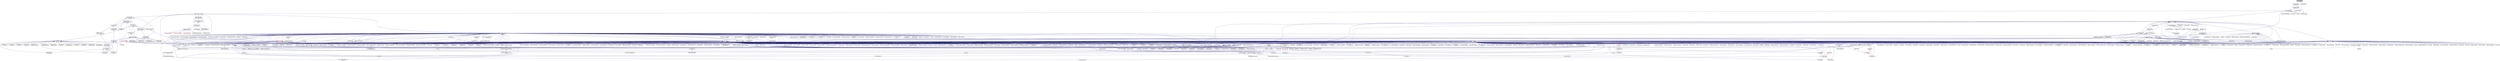 digraph "context_base.hpp"
{
  edge [fontname="Helvetica",fontsize="10",labelfontname="Helvetica",labelfontsize="10"];
  node [fontname="Helvetica",fontsize="10",shape=record];
  Node34 [label="context_base.hpp",height=0.2,width=0.4,color="black", fillcolor="grey75", style="filled", fontcolor="black"];
  Node34 -> Node35 [dir="back",color="midnightblue",fontsize="10",style="solid",fontname="Helvetica"];
  Node35 [label="coroutine_impl.hpp",height=0.2,width=0.4,color="black", fillcolor="white", style="filled",URL="$d8/d32/coroutine__impl_8hpp.html"];
  Node35 -> Node36 [dir="back",color="midnightblue",fontsize="10",style="solid",fontname="Helvetica"];
  Node36 [label="coroutine.hpp",height=0.2,width=0.4,color="black", fillcolor="white", style="filled",URL="$de/de0/coroutine_8hpp.html"];
  Node36 -> Node37 [dir="back",color="midnightblue",fontsize="10",style="solid",fontname="Helvetica"];
  Node37 [label="locking_hook.hpp",height=0.2,width=0.4,color="black", fillcolor="white", style="filled",URL="$d3/dff/locking__hook_8hpp.html"];
  Node37 -> Node38 [dir="back",color="midnightblue",fontsize="10",style="solid",fontname="Helvetica"];
  Node38 [label="simple_central_tuplespace.hpp",height=0.2,width=0.4,color="black", fillcolor="white", style="filled",URL="$db/d69/server_2simple__central__tuplespace_8hpp.html"];
  Node38 -> Node39 [dir="back",color="midnightblue",fontsize="10",style="solid",fontname="Helvetica"];
  Node39 [label="simple_central_tuplespace.cpp",height=0.2,width=0.4,color="black", fillcolor="white", style="filled",URL="$d3/dec/simple__central__tuplespace_8cpp.html"];
  Node38 -> Node40 [dir="back",color="midnightblue",fontsize="10",style="solid",fontname="Helvetica"];
  Node40 [label="simple_central_tuplespace.hpp",height=0.2,width=0.4,color="black", fillcolor="white", style="filled",URL="$d0/d4b/stubs_2simple__central__tuplespace_8hpp.html"];
  Node40 -> Node41 [dir="back",color="midnightblue",fontsize="10",style="solid",fontname="Helvetica"];
  Node41 [label="simple_central_tuplespace.hpp",height=0.2,width=0.4,color="black", fillcolor="white", style="filled",URL="$d5/ddd/simple__central__tuplespace_8hpp.html"];
  Node41 -> Node42 [dir="back",color="midnightblue",fontsize="10",style="solid",fontname="Helvetica"];
  Node42 [label="simple_central_tuplespace\l_client.cpp",height=0.2,width=0.4,color="black", fillcolor="white", style="filled",URL="$d1/d7b/simple__central__tuplespace__client_8cpp.html"];
  Node37 -> Node43 [dir="back",color="midnightblue",fontsize="10",style="solid",fontname="Helvetica"];
  Node43 [label="tuples_warehouse.hpp",height=0.2,width=0.4,color="black", fillcolor="white", style="filled",URL="$da/de6/tuples__warehouse_8hpp.html"];
  Node43 -> Node38 [dir="back",color="midnightblue",fontsize="10",style="solid",fontname="Helvetica"];
  Node37 -> Node44 [dir="back",color="midnightblue",fontsize="10",style="solid",fontname="Helvetica"];
  Node44 [label="partitioned_vector\l_component_decl.hpp",height=0.2,width=0.4,color="black", fillcolor="white", style="filled",URL="$dd/d10/partitioned__vector__component__decl_8hpp.html"];
  Node44 -> Node45 [dir="back",color="midnightblue",fontsize="10",style="solid",fontname="Helvetica"];
  Node45 [label="view_element.hpp",height=0.2,width=0.4,color="black", fillcolor="white", style="filled",URL="$de/d49/view__element_8hpp.html"];
  Node45 -> Node46 [dir="back",color="midnightblue",fontsize="10",style="solid",fontname="Helvetica"];
  Node46 [label="partitioned_vector\l_local_view_iterator.hpp",height=0.2,width=0.4,color="black", fillcolor="white", style="filled",URL="$d2/dd5/partitioned__vector__local__view__iterator_8hpp.html"];
  Node46 -> Node47 [dir="back",color="midnightblue",fontsize="10",style="solid",fontname="Helvetica"];
  Node47 [label="partitioned_vector\l_local_view.hpp",height=0.2,width=0.4,color="black", fillcolor="white", style="filled",URL="$d3/de6/partitioned__vector__local__view_8hpp.html"];
  Node47 -> Node48 [dir="back",color="midnightblue",fontsize="10",style="solid",fontname="Helvetica"];
  Node48 [label="partitioned_vector\l_view.hpp",height=0.2,width=0.4,color="black", fillcolor="white", style="filled",URL="$d9/db2/include_2partitioned__vector__view_8hpp.html"];
  Node48 -> Node49 [dir="back",color="midnightblue",fontsize="10",style="solid",fontname="Helvetica"];
  Node49 [label="partitioned_vector\l_subview.cpp",height=0.2,width=0.4,color="black", fillcolor="white", style="filled",URL="$dc/d09/partitioned__vector__subview_8cpp.html"];
  Node48 -> Node50 [dir="back",color="midnightblue",fontsize="10",style="solid",fontname="Helvetica"];
  Node50 [label="partitioned_vector\l_view.cpp",height=0.2,width=0.4,color="black", fillcolor="white", style="filled",URL="$d9/dcf/partitioned__vector__view_8cpp.html"];
  Node48 -> Node51 [dir="back",color="midnightblue",fontsize="10",style="solid",fontname="Helvetica"];
  Node51 [label="partitioned_vector\l_view_iterator.cpp",height=0.2,width=0.4,color="black", fillcolor="white", style="filled",URL="$d6/d94/partitioned__vector__view__iterator_8cpp.html"];
  Node47 -> Node49 [dir="back",color="midnightblue",fontsize="10",style="solid",fontname="Helvetica"];
  Node47 -> Node50 [dir="back",color="midnightblue",fontsize="10",style="solid",fontname="Helvetica"];
  Node45 -> Node52 [dir="back",color="midnightblue",fontsize="10",style="solid",fontname="Helvetica"];
  Node52 [label="partitioned_vector\l_view_iterator.hpp",height=0.2,width=0.4,color="black", fillcolor="white", style="filled",URL="$df/d4b/partitioned__vector__view__iterator_8hpp.html"];
  Node52 -> Node53 [dir="back",color="midnightblue",fontsize="10",style="solid",fontname="Helvetica"];
  Node53 [label="partitioned_vector\l_view.hpp",height=0.2,width=0.4,color="black", fillcolor="white", style="filled",URL="$da/dc2/components_2containers_2partitioned__vector_2partitioned__vector__view_8hpp.html"];
  Node53 -> Node54 [dir="back",color="midnightblue",fontsize="10",style="solid",fontname="Helvetica"];
  Node54 [label="coarray.hpp",height=0.2,width=0.4,color="red", fillcolor="white", style="filled",URL="$d0/da7/coarray_8hpp.html"];
  Node53 -> Node47 [dir="back",color="midnightblue",fontsize="10",style="solid",fontname="Helvetica"];
  Node53 -> Node48 [dir="back",color="midnightblue",fontsize="10",style="solid",fontname="Helvetica"];
  Node53 -> Node49 [dir="back",color="midnightblue",fontsize="10",style="solid",fontname="Helvetica"];
  Node53 -> Node50 [dir="back",color="midnightblue",fontsize="10",style="solid",fontname="Helvetica"];
  Node44 -> Node57 [dir="back",color="midnightblue",fontsize="10",style="solid",fontname="Helvetica"];
  Node57 [label="partitioned_vector\l_component.hpp",height=0.2,width=0.4,color="black", fillcolor="white", style="filled",URL="$d6/d38/partitioned__vector__component_8hpp.html"];
  Node57 -> Node58 [dir="back",color="midnightblue",fontsize="10",style="solid",fontname="Helvetica"];
  Node58 [label="partitioned_vector\l_component.cpp",height=0.2,width=0.4,color="black", fillcolor="white", style="filled",URL="$dc/db9/partitioned__vector__component_8cpp.html"];
  Node57 -> Node59 [dir="back",color="midnightblue",fontsize="10",style="solid",fontname="Helvetica"];
  Node59 [label="partitioned_vector\l_component_double.cpp",height=0.2,width=0.4,color="black", fillcolor="white", style="filled",URL="$d7/d93/partitioned__vector__component__double_8cpp.html"];
  Node57 -> Node60 [dir="back",color="midnightblue",fontsize="10",style="solid",fontname="Helvetica"];
  Node60 [label="partitioned_vector\l_component_int.cpp",height=0.2,width=0.4,color="black", fillcolor="white", style="filled",URL="$d6/d01/partitioned__vector__component__int_8cpp.html"];
  Node57 -> Node61 [dir="back",color="midnightblue",fontsize="10",style="solid",fontname="Helvetica"];
  Node61 [label="partitioned_vector\l_component_std_string.cpp",height=0.2,width=0.4,color="black", fillcolor="white", style="filled",URL="$d8/df2/partitioned__vector__component__std__string_8cpp.html"];
  Node44 -> Node62 [dir="back",color="midnightblue",fontsize="10",style="solid",fontname="Helvetica"];
  Node62 [label="partitioned_vector\l_decl.hpp",height=0.2,width=0.4,color="black", fillcolor="white", style="filled",URL="$d2/d77/partitioned__vector__decl_8hpp.html"];
  Node62 -> Node63 [dir="back",color="midnightblue",fontsize="10",style="solid",fontname="Helvetica"];
  Node63 [label="partitioned_vector.hpp",height=0.2,width=0.4,color="black", fillcolor="white", style="filled",URL="$dc/d76/components_2containers_2partitioned__vector_2partitioned__vector_8hpp.html"];
  Node63 -> Node54 [dir="back",color="midnightblue",fontsize="10",style="solid",fontname="Helvetica"];
  Node63 -> Node53 [dir="back",color="midnightblue",fontsize="10",style="solid",fontname="Helvetica"];
  Node63 -> Node64 [dir="back",color="midnightblue",fontsize="10",style="solid",fontname="Helvetica"];
  Node64 [label="partitioned_vector.hpp",height=0.2,width=0.4,color="red", fillcolor="white", style="filled",URL="$d5/d83/include_2partitioned__vector_8hpp.html"];
  Node64 -> Node65 [dir="back",color="midnightblue",fontsize="10",style="solid",fontname="Helvetica"];
  Node65 [label="partitioned_vector\l_spmd_foreach.cpp",height=0.2,width=0.4,color="black", fillcolor="white", style="filled",URL="$db/d7c/partitioned__vector__spmd__foreach_8cpp.html"];
  Node64 -> Node66 [dir="back",color="midnightblue",fontsize="10",style="solid",fontname="Helvetica"];
  Node66 [label="transpose_serial_vector.cpp",height=0.2,width=0.4,color="black", fillcolor="white", style="filled",URL="$d4/d04/transpose__serial__vector_8cpp.html"];
  Node64 -> Node67 [dir="back",color="midnightblue",fontsize="10",style="solid",fontname="Helvetica"];
  Node67 [label="minmax_element_performance.cpp",height=0.2,width=0.4,color="black", fillcolor="white", style="filled",URL="$d9/d93/minmax__element__performance_8cpp.html"];
  Node64 -> Node68 [dir="back",color="midnightblue",fontsize="10",style="solid",fontname="Helvetica"];
  Node68 [label="partitioned_vector\l_2201.cpp",height=0.2,width=0.4,color="black", fillcolor="white", style="filled",URL="$dc/d39/partitioned__vector__2201_8cpp.html"];
  Node63 -> Node58 [dir="back",color="midnightblue",fontsize="10",style="solid",fontname="Helvetica"];
  Node63 -> Node59 [dir="back",color="midnightblue",fontsize="10",style="solid",fontname="Helvetica"];
  Node63 -> Node60 [dir="back",color="midnightblue",fontsize="10",style="solid",fontname="Helvetica"];
  Node63 -> Node61 [dir="back",color="midnightblue",fontsize="10",style="solid",fontname="Helvetica"];
  Node62 -> Node75 [dir="back",color="midnightblue",fontsize="10",style="solid",fontname="Helvetica"];
  Node75 [label="partitioned_vector\l_component_impl.hpp",height=0.2,width=0.4,color="black", fillcolor="white", style="filled",URL="$d1/d79/partitioned__vector__component__impl_8hpp.html"];
  Node75 -> Node57 [dir="back",color="midnightblue",fontsize="10",style="solid",fontname="Helvetica"];
  Node75 -> Node76 [dir="back",color="midnightblue",fontsize="10",style="solid",fontname="Helvetica"];
  Node76 [label="partitioned_vector\l_impl.hpp",height=0.2,width=0.4,color="black", fillcolor="white", style="filled",URL="$d0/db1/partitioned__vector__impl_8hpp.html"];
  Node76 -> Node63 [dir="back",color="midnightblue",fontsize="10",style="solid",fontname="Helvetica"];
  Node62 -> Node76 [dir="back",color="midnightblue",fontsize="10",style="solid",fontname="Helvetica"];
  Node62 -> Node77 [dir="back",color="midnightblue",fontsize="10",style="solid",fontname="Helvetica"];
  Node77 [label="partitioned_vector\l_predef.hpp",height=0.2,width=0.4,color="black", fillcolor="white", style="filled",URL="$d4/dc4/components_2containers_2partitioned__vector_2partitioned__vector__predef_8hpp.html"];
  Node77 -> Node78 [dir="back",color="midnightblue",fontsize="10",style="solid",fontname="Helvetica"];
  Node78 [label="partitioned_vector\l_predef.hpp",height=0.2,width=0.4,color="black", fillcolor="white", style="filled",URL="$db/dea/include_2partitioned__vector__predef_8hpp.html"];
  Node78 -> Node79 [dir="back",color="midnightblue",fontsize="10",style="solid",fontname="Helvetica"];
  Node79 [label="partitioned_vector\l_foreach.cpp",height=0.2,width=0.4,color="black", fillcolor="white", style="filled",URL="$df/d5f/partitioned__vector__foreach_8cpp.html"];
  Node78 -> Node49 [dir="back",color="midnightblue",fontsize="10",style="solid",fontname="Helvetica"];
  Node78 -> Node50 [dir="back",color="midnightblue",fontsize="10",style="solid",fontname="Helvetica"];
  Node78 -> Node51 [dir="back",color="midnightblue",fontsize="10",style="solid",fontname="Helvetica"];
  Node78 -> Node80 [dir="back",color="midnightblue",fontsize="10",style="solid",fontname="Helvetica"];
  Node80 [label="partitioned_vector\l_copy.cpp",height=0.2,width=0.4,color="black", fillcolor="white", style="filled",URL="$d9/d91/partitioned__vector__copy_8cpp.html"];
  Node78 -> Node70 [dir="back",color="midnightblue",fontsize="10",style="solid",fontname="Helvetica"];
  Node70 [label="partitioned_vector\l_exclusive_scan.cpp",height=0.2,width=0.4,color="black", fillcolor="white", style="filled",URL="$d2/dda/partitioned__vector__exclusive__scan_8cpp.html"];
  Node78 -> Node81 [dir="back",color="midnightblue",fontsize="10",style="solid",fontname="Helvetica"];
  Node81 [label="partitioned_vector\l_fill.cpp",height=0.2,width=0.4,color="black", fillcolor="white", style="filled",URL="$de/d66/partitioned__vector__fill_8cpp.html"];
  Node78 -> Node82 [dir="back",color="midnightblue",fontsize="10",style="solid",fontname="Helvetica"];
  Node82 [label="partitioned_vector\l_for_each.cpp",height=0.2,width=0.4,color="black", fillcolor="white", style="filled",URL="$de/dc8/partitioned__vector__for__each_8cpp.html"];
  Node78 -> Node83 [dir="back",color="midnightblue",fontsize="10",style="solid",fontname="Helvetica"];
  Node83 [label="partitioned_vector\l_handle_values.cpp",height=0.2,width=0.4,color="black", fillcolor="white", style="filled",URL="$dc/dcb/partitioned__vector__handle__values_8cpp.html"];
  Node78 -> Node71 [dir="back",color="midnightblue",fontsize="10",style="solid",fontname="Helvetica"];
  Node71 [label="partitioned_vector\l_inclusive_scan.cpp",height=0.2,width=0.4,color="black", fillcolor="white", style="filled",URL="$d0/dd9/partitioned__vector__inclusive__scan_8cpp.html"];
  Node78 -> Node84 [dir="back",color="midnightblue",fontsize="10",style="solid",fontname="Helvetica"];
  Node84 [label="partitioned_vector\l_iter.cpp",height=0.2,width=0.4,color="black", fillcolor="white", style="filled",URL="$dc/ddf/partitioned__vector__iter_8cpp.html"];
  Node78 -> Node85 [dir="back",color="midnightblue",fontsize="10",style="solid",fontname="Helvetica"];
  Node85 [label="partitioned_vector\l_move.cpp",height=0.2,width=0.4,color="black", fillcolor="white", style="filled",URL="$d8/d25/partitioned__vector__move_8cpp.html"];
  Node78 -> Node86 [dir="back",color="midnightblue",fontsize="10",style="solid",fontname="Helvetica"];
  Node86 [label="partitioned_vector\l_reduce.cpp",height=0.2,width=0.4,color="black", fillcolor="white", style="filled",URL="$d0/d35/partitioned__vector__reduce_8cpp.html"];
  Node78 -> Node87 [dir="back",color="midnightblue",fontsize="10",style="solid",fontname="Helvetica"];
  Node87 [label="partitioned_vector\l_transform.cpp",height=0.2,width=0.4,color="black", fillcolor="white", style="filled",URL="$d5/dda/partitioned__vector__transform_8cpp.html"];
  Node78 -> Node88 [dir="back",color="midnightblue",fontsize="10",style="solid",fontname="Helvetica"];
  Node88 [label="partitioned_vector\l_transform_binary.cpp",height=0.2,width=0.4,color="black", fillcolor="white", style="filled",URL="$d8/d95/partitioned__vector__transform__binary_8cpp.html"];
  Node78 -> Node89 [dir="back",color="midnightblue",fontsize="10",style="solid",fontname="Helvetica"];
  Node89 [label="partitioned_vector\l_transform_reduce.cpp",height=0.2,width=0.4,color="black", fillcolor="white", style="filled",URL="$d7/dab/partitioned__vector__transform__reduce_8cpp.html"];
  Node78 -> Node90 [dir="back",color="midnightblue",fontsize="10",style="solid",fontname="Helvetica"];
  Node90 [label="partitioned_vector\l_transform_scan.cpp",height=0.2,width=0.4,color="black", fillcolor="white", style="filled",URL="$d5/d12/partitioned__vector__transform__scan_8cpp.html"];
  Node62 -> Node91 [dir="back",color="midnightblue",fontsize="10",style="solid",fontname="Helvetica"];
  Node91 [label="partitioned_vector.hpp",height=0.2,width=0.4,color="black", fillcolor="white", style="filled",URL="$de/d3e/runtime_2serialization_2partitioned__vector_8hpp.html"];
  Node91 -> Node92 [dir="back",color="midnightblue",fontsize="10",style="solid",fontname="Helvetica"];
  Node92 [label="serialization.hpp",height=0.2,width=0.4,color="red", fillcolor="white", style="filled",URL="$d8/d21/serialization_8hpp.html"];
  Node92 -> Node93 [dir="back",color="midnightblue",fontsize="10",style="solid",fontname="Helvetica"];
  Node93 [label="template_function_accumulator.cpp",height=0.2,width=0.4,color="black", fillcolor="white", style="filled",URL="$d5/d02/template__function__accumulator_8cpp.html"];
  Node92 -> Node94 [dir="back",color="midnightblue",fontsize="10",style="solid",fontname="Helvetica"];
  Node94 [label="cancelable_action.cpp",height=0.2,width=0.4,color="black", fillcolor="white", style="filled",URL="$d5/d0c/cancelable__action_8cpp.html"];
  Node92 -> Node95 [dir="back",color="midnightblue",fontsize="10",style="solid",fontname="Helvetica"];
  Node95 [label="hello_world_component.hpp",height=0.2,width=0.4,color="black", fillcolor="white", style="filled",URL="$df/df0/hello__world__component_8hpp.html"];
  Node95 -> Node96 [dir="back",color="midnightblue",fontsize="10",style="solid",fontname="Helvetica"];
  Node96 [label="hello_world_client.cpp",height=0.2,width=0.4,color="black", fillcolor="white", style="filled",URL="$d5/da6/hello__world__client_8cpp.html"];
  Node95 -> Node97 [dir="back",color="midnightblue",fontsize="10",style="solid",fontname="Helvetica"];
  Node97 [label="hello_world_component.cpp",height=0.2,width=0.4,color="black", fillcolor="white", style="filled",URL="$d8/daa/hello__world__component_8cpp.html"];
  Node92 -> Node107 [dir="back",color="midnightblue",fontsize="10",style="solid",fontname="Helvetica"];
  Node107 [label="pingpong.cpp",height=0.2,width=0.4,color="black", fillcolor="white", style="filled",URL="$dd/d4d/pingpong_8cpp.html"];
  Node92 -> Node108 [dir="back",color="midnightblue",fontsize="10",style="solid",fontname="Helvetica"];
  Node108 [label="sierpinski.cpp",height=0.2,width=0.4,color="black", fillcolor="white", style="filled",URL="$d3/d7e/sierpinski_8cpp.html"];
  Node92 -> Node111 [dir="back",color="midnightblue",fontsize="10",style="solid",fontname="Helvetica"];
  Node111 [label="transpose_block_numa.cpp",height=0.2,width=0.4,color="black", fillcolor="white", style="filled",URL="$dd/d3b/transpose__block__numa_8cpp.html"];
  Node92 -> Node112 [dir="back",color="midnightblue",fontsize="10",style="solid",fontname="Helvetica"];
  Node112 [label="osu_bcast.cpp",height=0.2,width=0.4,color="black", fillcolor="white", style="filled",URL="$d3/dca/osu__bcast_8cpp.html"];
  Node92 -> Node113 [dir="back",color="midnightblue",fontsize="10",style="solid",fontname="Helvetica"];
  Node113 [label="osu_bibw.cpp",height=0.2,width=0.4,color="black", fillcolor="white", style="filled",URL="$d2/d04/osu__bibw_8cpp.html"];
  Node92 -> Node114 [dir="back",color="midnightblue",fontsize="10",style="solid",fontname="Helvetica"];
  Node114 [label="osu_bw.cpp",height=0.2,width=0.4,color="black", fillcolor="white", style="filled",URL="$d4/d20/osu__bw_8cpp.html"];
  Node92 -> Node115 [dir="back",color="midnightblue",fontsize="10",style="solid",fontname="Helvetica"];
  Node115 [label="osu_latency.cpp",height=0.2,width=0.4,color="black", fillcolor="white", style="filled",URL="$df/d58/osu__latency_8cpp.html"];
  Node92 -> Node116 [dir="back",color="midnightblue",fontsize="10",style="solid",fontname="Helvetica"];
  Node116 [label="osu_multi_lat.cpp",height=0.2,width=0.4,color="black", fillcolor="white", style="filled",URL="$d7/d91/osu__multi__lat_8cpp.html"];
  Node92 -> Node117 [dir="back",color="midnightblue",fontsize="10",style="solid",fontname="Helvetica"];
  Node117 [label="pingpong_performance.cpp",height=0.2,width=0.4,color="black", fillcolor="white", style="filled",URL="$de/d03/pingpong__performance_8cpp.html"];
  Node92 -> Node118 [dir="back",color="midnightblue",fontsize="10",style="solid",fontname="Helvetica"];
  Node118 [label="action_move_semantics.cpp",height=0.2,width=0.4,color="black", fillcolor="white", style="filled",URL="$d4/db3/action__move__semantics_8cpp.html"];
  Node92 -> Node119 [dir="back",color="midnightblue",fontsize="10",style="solid",fontname="Helvetica"];
  Node119 [label="movable_objects.cpp",height=0.2,width=0.4,color="black", fillcolor="white", style="filled",URL="$d8/d65/movable__objects_8cpp.html"];
  Node92 -> Node120 [dir="back",color="midnightblue",fontsize="10",style="solid",fontname="Helvetica"];
  Node120 [label="duplicate_id_registration\l_1596.cpp",height=0.2,width=0.4,color="black", fillcolor="white", style="filled",URL="$db/d8d/duplicate__id__registration__1596_8cpp.html"];
  Node92 -> Node122 [dir="back",color="midnightblue",fontsize="10",style="solid",fontname="Helvetica"];
  Node122 [label="managed_refcnt_checker.cpp",height=0.2,width=0.4,color="black", fillcolor="white", style="filled",URL="$d3/d8d/managed__refcnt__checker_8cpp.html"];
  Node92 -> Node123 [dir="back",color="midnightblue",fontsize="10",style="solid",fontname="Helvetica"];
  Node123 [label="simple_mobile_object.cpp",height=0.2,width=0.4,color="black", fillcolor="white", style="filled",URL="$d2/da7/simple__mobile__object_8cpp.html"];
  Node92 -> Node124 [dir="back",color="midnightblue",fontsize="10",style="solid",fontname="Helvetica"];
  Node124 [label="simple_refcnt_checker.cpp",height=0.2,width=0.4,color="black", fillcolor="white", style="filled",URL="$df/d16/simple__refcnt__checker_8cpp.html"];
  Node92 -> Node125 [dir="back",color="midnightblue",fontsize="10",style="solid",fontname="Helvetica"];
  Node125 [label="copy_component.cpp",height=0.2,width=0.4,color="black", fillcolor="white", style="filled",URL="$d5/d8d/copy__component_8cpp.html"];
  Node92 -> Node126 [dir="back",color="midnightblue",fontsize="10",style="solid",fontname="Helvetica"];
  Node126 [label="get_gid.cpp",height=0.2,width=0.4,color="black", fillcolor="white", style="filled",URL="$dc/dc1/get__gid_8cpp.html"];
  Node92 -> Node127 [dir="back",color="midnightblue",fontsize="10",style="solid",fontname="Helvetica"];
  Node127 [label="migrate_component.cpp",height=0.2,width=0.4,color="black", fillcolor="white", style="filled",URL="$dc/d78/migrate__component_8cpp.html"];
  Node92 -> Node128 [dir="back",color="midnightblue",fontsize="10",style="solid",fontname="Helvetica"];
  Node128 [label="migrate_component_to\l_storage.cpp",height=0.2,width=0.4,color="black", fillcolor="white", style="filled",URL="$dd/d02/migrate__component__to__storage_8cpp.html"];
  Node44 -> Node77 [dir="back",color="midnightblue",fontsize="10",style="solid",fontname="Helvetica"];
  Node44 -> Node129 [dir="back",color="midnightblue",fontsize="10",style="solid",fontname="Helvetica"];
  Node129 [label="partitioned_vector\l_segmented_iterator.hpp",height=0.2,width=0.4,color="black", fillcolor="white", style="filled",URL="$dc/dea/partitioned__vector__segmented__iterator_8hpp.html"];
  Node129 -> Node45 [dir="back",color="midnightblue",fontsize="10",style="solid",fontname="Helvetica"];
  Node129 -> Node62 [dir="back",color="midnightblue",fontsize="10",style="solid",fontname="Helvetica"];
  Node129 -> Node76 [dir="back",color="midnightblue",fontsize="10",style="solid",fontname="Helvetica"];
  Node129 -> Node53 [dir="back",color="midnightblue",fontsize="10",style="solid",fontname="Helvetica"];
  Node129 -> Node52 [dir="back",color="midnightblue",fontsize="10",style="solid",fontname="Helvetica"];
  Node37 -> Node75 [dir="back",color="midnightblue",fontsize="10",style="solid",fontname="Helvetica"];
  Node37 -> Node130 [dir="back",color="midnightblue",fontsize="10",style="solid",fontname="Helvetica"];
  Node130 [label="partition_unordered\l_map_component.hpp",height=0.2,width=0.4,color="black", fillcolor="white", style="filled",URL="$d8/df3/partition__unordered__map__component_8hpp.html"];
  Node130 -> Node131 [dir="back",color="midnightblue",fontsize="10",style="solid",fontname="Helvetica"];
  Node131 [label="unordered_map.hpp",height=0.2,width=0.4,color="black", fillcolor="white", style="filled",URL="$d9/ddf/hpx_2components_2containers_2unordered_2unordered__map_8hpp.html"];
  Node131 -> Node132 [dir="back",color="midnightblue",fontsize="10",style="solid",fontname="Helvetica"];
  Node132 [label="component_storage.hpp",height=0.2,width=0.4,color="black", fillcolor="white", style="filled",URL="$d6/d36/components_2component__storage_2server_2component__storage_8hpp.html"];
  Node132 -> Node133 [dir="back",color="midnightblue",fontsize="10",style="solid",fontname="Helvetica"];
  Node133 [label="component_storage.hpp",height=0.2,width=0.4,color="red", fillcolor="white", style="filled",URL="$d0/dd6/components_2component__storage_2component__storage_8hpp.html"];
  Node132 -> Node137 [dir="back",color="midnightblue",fontsize="10",style="solid",fontname="Helvetica"];
  Node137 [label="migrate_from_storage.hpp",height=0.2,width=0.4,color="red", fillcolor="white", style="filled",URL="$d3/d9f/server_2migrate__from__storage_8hpp.html"];
  Node132 -> Node139 [dir="back",color="midnightblue",fontsize="10",style="solid",fontname="Helvetica"];
  Node139 [label="migrate_to_storage.hpp",height=0.2,width=0.4,color="red", fillcolor="white", style="filled",URL="$d4/d4c/server_2migrate__to__storage_8hpp.html"];
  Node132 -> Node141 [dir="back",color="midnightblue",fontsize="10",style="solid",fontname="Helvetica"];
  Node141 [label="component_storage_server.cpp",height=0.2,width=0.4,color="black", fillcolor="white", style="filled",URL="$d4/dcb/component__storage__server_8cpp.html"];
  Node131 -> Node142 [dir="back",color="midnightblue",fontsize="10",style="solid",fontname="Helvetica"];
  Node142 [label="unordered_map.hpp",height=0.2,width=0.4,color="black", fillcolor="white", style="filled",URL="$d6/d06/hpx_2include_2unordered__map_8hpp.html"];
  Node142 -> Node143 [dir="back",color="midnightblue",fontsize="10",style="solid",fontname="Helvetica"];
  Node143 [label="unordered_map.cpp",height=0.2,width=0.4,color="black", fillcolor="white", style="filled",URL="$d1/d75/unordered__map_8cpp.html"];
  Node131 -> Node144 [dir="back",color="midnightblue",fontsize="10",style="solid",fontname="Helvetica"];
  Node144 [label="partition_unordered\l_map_component.cpp",height=0.2,width=0.4,color="black", fillcolor="white", style="filled",URL="$d5/d34/partition__unordered__map__component_8cpp.html"];
  Node130 -> Node145 [dir="back",color="midnightblue",fontsize="10",style="solid",fontname="Helvetica"];
  Node145 [label="unordered_map_segmented\l_iterator.hpp",height=0.2,width=0.4,color="black", fillcolor="white", style="filled",URL="$dc/dfd/unordered__map__segmented__iterator_8hpp.html"];
  Node145 -> Node131 [dir="back",color="midnightblue",fontsize="10",style="solid",fontname="Helvetica"];
  Node130 -> Node144 [dir="back",color="midnightblue",fontsize="10",style="solid",fontname="Helvetica"];
  Node37 -> Node146 [dir="back",color="midnightblue",fontsize="10",style="solid",fontname="Helvetica"];
  Node146 [label="components.hpp",height=0.2,width=0.4,color="black", fillcolor="white", style="filled",URL="$d2/d8d/components_8hpp.html"];
  Node146 -> Node147 [dir="back",color="midnightblue",fontsize="10",style="solid",fontname="Helvetica"];
  Node147 [label="accumulator.hpp",height=0.2,width=0.4,color="black", fillcolor="white", style="filled",URL="$d4/d9d/server_2accumulator_8hpp.html"];
  Node147 -> Node148 [dir="back",color="midnightblue",fontsize="10",style="solid",fontname="Helvetica"];
  Node148 [label="accumulator.cpp",height=0.2,width=0.4,color="black", fillcolor="white", style="filled",URL="$d1/d81/accumulator_8cpp.html"];
  Node147 -> Node149 [dir="back",color="midnightblue",fontsize="10",style="solid",fontname="Helvetica"];
  Node149 [label="accumulator.hpp",height=0.2,width=0.4,color="black", fillcolor="white", style="filled",URL="$d8/d5e/accumulator_8hpp.html"];
  Node149 -> Node150 [dir="back",color="midnightblue",fontsize="10",style="solid",fontname="Helvetica"];
  Node150 [label="accumulator_client.cpp",height=0.2,width=0.4,color="black", fillcolor="white", style="filled",URL="$d7/dd0/accumulator__client_8cpp.html"];
  Node146 -> Node149 [dir="back",color="midnightblue",fontsize="10",style="solid",fontname="Helvetica"];
  Node146 -> Node151 [dir="back",color="midnightblue",fontsize="10",style="solid",fontname="Helvetica"];
  Node151 [label="template_accumulator.hpp",height=0.2,width=0.4,color="black", fillcolor="white", style="filled",URL="$d0/d3f/server_2template__accumulator_8hpp.html"];
  Node151 -> Node152 [dir="back",color="midnightblue",fontsize="10",style="solid",fontname="Helvetica"];
  Node152 [label="template_accumulator.hpp",height=0.2,width=0.4,color="black", fillcolor="white", style="filled",URL="$dd/da9/template__accumulator_8hpp.html"];
  Node152 -> Node153 [dir="back",color="midnightblue",fontsize="10",style="solid",fontname="Helvetica"];
  Node153 [label="template_accumulator\l_client.cpp",height=0.2,width=0.4,color="black", fillcolor="white", style="filled",URL="$df/d93/template__accumulator__client_8cpp.html"];
  Node146 -> Node154 [dir="back",color="midnightblue",fontsize="10",style="solid",fontname="Helvetica"];
  Node154 [label="template_function_accumulator.hpp",height=0.2,width=0.4,color="black", fillcolor="white", style="filled",URL="$d7/da6/server_2template__function__accumulator_8hpp.html"];
  Node154 -> Node93 [dir="back",color="midnightblue",fontsize="10",style="solid",fontname="Helvetica"];
  Node154 -> Node155 [dir="back",color="midnightblue",fontsize="10",style="solid",fontname="Helvetica"];
  Node155 [label="template_function_accumulator.hpp",height=0.2,width=0.4,color="black", fillcolor="white", style="filled",URL="$d3/de9/template__function__accumulator_8hpp.html"];
  Node155 -> Node156 [dir="back",color="midnightblue",fontsize="10",style="solid",fontname="Helvetica"];
  Node156 [label="template_function_accumulator\l_client.cpp",height=0.2,width=0.4,color="black", fillcolor="white", style="filled",URL="$d0/dc6/template__function__accumulator__client_8cpp.html"];
  Node146 -> Node152 [dir="back",color="midnightblue",fontsize="10",style="solid",fontname="Helvetica"];
  Node146 -> Node93 [dir="back",color="midnightblue",fontsize="10",style="solid",fontname="Helvetica"];
  Node146 -> Node155 [dir="back",color="midnightblue",fontsize="10",style="solid",fontname="Helvetica"];
  Node146 -> Node157 [dir="back",color="midnightblue",fontsize="10",style="solid",fontname="Helvetica"];
  Node157 [label="allgather_module.cpp",height=0.2,width=0.4,color="black", fillcolor="white", style="filled",URL="$df/de4/allgather__module_8cpp.html"];
  Node146 -> Node158 [dir="back",color="midnightblue",fontsize="10",style="solid",fontname="Helvetica"];
  Node158 [label="allgather.hpp",height=0.2,width=0.4,color="black", fillcolor="white", style="filled",URL="$d4/d4a/allgather_8hpp.html"];
  Node158 -> Node157 [dir="back",color="midnightblue",fontsize="10",style="solid",fontname="Helvetica"];
  Node158 -> Node159 [dir="back",color="midnightblue",fontsize="10",style="solid",fontname="Helvetica"];
  Node159 [label="allgather.cpp",height=0.2,width=0.4,color="black", fillcolor="white", style="filled",URL="$d7/d06/allgather_8cpp.html"];
  Node158 -> Node160 [dir="back",color="midnightblue",fontsize="10",style="solid",fontname="Helvetica"];
  Node160 [label="ag_client.cpp",height=0.2,width=0.4,color="black", fillcolor="white", style="filled",URL="$d4/d5d/ag__client_8cpp.html"];
  Node146 -> Node161 [dir="back",color="midnightblue",fontsize="10",style="solid",fontname="Helvetica"];
  Node161 [label="allgather_and_gate.hpp",height=0.2,width=0.4,color="black", fillcolor="white", style="filled",URL="$d9/dbb/allgather__and__gate_8hpp.html"];
  Node161 -> Node157 [dir="back",color="midnightblue",fontsize="10",style="solid",fontname="Helvetica"];
  Node161 -> Node162 [dir="back",color="midnightblue",fontsize="10",style="solid",fontname="Helvetica"];
  Node162 [label="allgather_and_gate.cpp",height=0.2,width=0.4,color="black", fillcolor="white", style="filled",URL="$d1/d56/allgather__and__gate_8cpp.html"];
  Node161 -> Node160 [dir="back",color="midnightblue",fontsize="10",style="solid",fontname="Helvetica"];
  Node146 -> Node94 [dir="back",color="midnightblue",fontsize="10",style="solid",fontname="Helvetica"];
  Node146 -> Node163 [dir="back",color="midnightblue",fontsize="10",style="solid",fontname="Helvetica"];
  Node163 [label="cancelable_action.hpp",height=0.2,width=0.4,color="black", fillcolor="white", style="filled",URL="$d5/d4d/server_2cancelable__action_8hpp.html"];
  Node163 -> Node94 [dir="back",color="midnightblue",fontsize="10",style="solid",fontname="Helvetica"];
  Node163 -> Node164 [dir="back",color="midnightblue",fontsize="10",style="solid",fontname="Helvetica"];
  Node164 [label="cancelable_action.hpp",height=0.2,width=0.4,color="black", fillcolor="white", style="filled",URL="$d0/da3/stubs_2cancelable__action_8hpp.html"];
  Node164 -> Node165 [dir="back",color="midnightblue",fontsize="10",style="solid",fontname="Helvetica"];
  Node165 [label="cancelable_action.hpp",height=0.2,width=0.4,color="black", fillcolor="white", style="filled",URL="$d6/d28/cancelable__action_8hpp.html"];
  Node165 -> Node166 [dir="back",color="midnightblue",fontsize="10",style="solid",fontname="Helvetica"];
  Node166 [label="cancelable_action_client.cpp",height=0.2,width=0.4,color="black", fillcolor="white", style="filled",URL="$d1/db8/cancelable__action__client_8cpp.html"];
  Node146 -> Node165 [dir="back",color="midnightblue",fontsize="10",style="solid",fontname="Helvetica"];
  Node146 -> Node95 [dir="back",color="midnightblue",fontsize="10",style="solid",fontname="Helvetica"];
  Node146 -> Node167 [dir="back",color="midnightblue",fontsize="10",style="solid",fontname="Helvetica"];
  Node167 [label="row.hpp",height=0.2,width=0.4,color="black", fillcolor="white", style="filled",URL="$de/d74/server_2row_8hpp.html"];
  Node167 -> Node168 [dir="back",color="midnightblue",fontsize="10",style="solid",fontname="Helvetica"];
  Node168 [label="row.hpp",height=0.2,width=0.4,color="black", fillcolor="white", style="filled",URL="$dc/d69/row_8hpp.html"];
  Node168 -> Node169 [dir="back",color="midnightblue",fontsize="10",style="solid",fontname="Helvetica"];
  Node169 [label="grid.hpp",height=0.2,width=0.4,color="black", fillcolor="white", style="filled",URL="$dc/d8a/grid_8hpp.html"];
  Node169 -> Node170 [dir="back",color="midnightblue",fontsize="10",style="solid",fontname="Helvetica"];
  Node170 [label="jacobi.cpp",height=0.2,width=0.4,color="black", fillcolor="white", style="filled",URL="$d2/d27/jacobi_8cpp.html"];
  Node169 -> Node171 [dir="back",color="midnightblue",fontsize="10",style="solid",fontname="Helvetica"];
  Node171 [label="solver.hpp",height=0.2,width=0.4,color="black", fillcolor="white", style="filled",URL="$db/d9a/server_2solver_8hpp.html"];
  Node171 -> Node172 [dir="back",color="midnightblue",fontsize="10",style="solid",fontname="Helvetica"];
  Node172 [label="solver.hpp",height=0.2,width=0.4,color="black", fillcolor="white", style="filled",URL="$d2/d1c/solver_8hpp.html"];
  Node172 -> Node170 [dir="back",color="midnightblue",fontsize="10",style="solid",fontname="Helvetica"];
  Node171 -> Node173 [dir="back",color="midnightblue",fontsize="10",style="solid",fontname="Helvetica"];
  Node173 [label="solver.cpp",height=0.2,width=0.4,color="black", fillcolor="white", style="filled",URL="$d6/d94/solver_8cpp.html"];
  Node169 -> Node172 [dir="back",color="midnightblue",fontsize="10",style="solid",fontname="Helvetica"];
  Node169 -> Node174 [dir="back",color="midnightblue",fontsize="10",style="solid",fontname="Helvetica"];
  Node174 [label="grid.cpp",height=0.2,width=0.4,color="black", fillcolor="white", style="filled",URL="$d6/d1b/jacobi__component_2grid_8cpp.html"];
  Node168 -> Node175 [dir="back",color="midnightblue",fontsize="10",style="solid",fontname="Helvetica"];
  Node175 [label="stencil_iterator.hpp",height=0.2,width=0.4,color="black", fillcolor="white", style="filled",URL="$dc/d5c/server_2stencil__iterator_8hpp.html"];
  Node175 -> Node171 [dir="back",color="midnightblue",fontsize="10",style="solid",fontname="Helvetica"];
  Node175 -> Node176 [dir="back",color="midnightblue",fontsize="10",style="solid",fontname="Helvetica"];
  Node176 [label="stencil_iterator.cpp",height=0.2,width=0.4,color="black", fillcolor="white", style="filled",URL="$d6/de1/server_2stencil__iterator_8cpp.html"];
  Node175 -> Node177 [dir="back",color="midnightblue",fontsize="10",style="solid",fontname="Helvetica"];
  Node177 [label="stencil_iterator.cpp",height=0.2,width=0.4,color="black", fillcolor="white", style="filled",URL="$d7/d71/stencil__iterator_8cpp.html"];
  Node168 -> Node174 [dir="back",color="midnightblue",fontsize="10",style="solid",fontname="Helvetica"];
  Node167 -> Node178 [dir="back",color="midnightblue",fontsize="10",style="solid",fontname="Helvetica"];
  Node178 [label="row.cpp",height=0.2,width=0.4,color="black", fillcolor="white", style="filled",URL="$d3/d86/server_2row_8cpp.html"];
  Node146 -> Node175 [dir="back",color="midnightblue",fontsize="10",style="solid",fontname="Helvetica"];
  Node146 -> Node171 [dir="back",color="midnightblue",fontsize="10",style="solid",fontname="Helvetica"];
  Node146 -> Node179 [dir="back",color="midnightblue",fontsize="10",style="solid",fontname="Helvetica"];
  Node179 [label="jacobi_component.cpp",height=0.2,width=0.4,color="black", fillcolor="white", style="filled",URL="$d1/d25/jacobi__component_8cpp.html"];
  Node146 -> Node180 [dir="back",color="midnightblue",fontsize="10",style="solid",fontname="Helvetica"];
  Node180 [label="nqueen.hpp",height=0.2,width=0.4,color="black", fillcolor="white", style="filled",URL="$de/d58/server_2nqueen_8hpp.html"];
  Node180 -> Node181 [dir="back",color="midnightblue",fontsize="10",style="solid",fontname="Helvetica"];
  Node181 [label="nqueen.cpp",height=0.2,width=0.4,color="black", fillcolor="white", style="filled",URL="$db/dca/nqueen_8cpp.html"];
  Node180 -> Node182 [dir="back",color="midnightblue",fontsize="10",style="solid",fontname="Helvetica"];
  Node182 [label="nqueen.hpp",height=0.2,width=0.4,color="black", fillcolor="white", style="filled",URL="$da/dfd/stubs_2nqueen_8hpp.html"];
  Node182 -> Node183 [dir="back",color="midnightblue",fontsize="10",style="solid",fontname="Helvetica"];
  Node183 [label="nqueen.hpp",height=0.2,width=0.4,color="black", fillcolor="white", style="filled",URL="$d0/d07/nqueen_8hpp.html"];
  Node183 -> Node184 [dir="back",color="midnightblue",fontsize="10",style="solid",fontname="Helvetica"];
  Node184 [label="nqueen_client.cpp",height=0.2,width=0.4,color="black", fillcolor="white", style="filled",URL="$d3/d5e/nqueen__client_8cpp.html"];
  Node146 -> Node185 [dir="back",color="midnightblue",fontsize="10",style="solid",fontname="Helvetica"];
  Node185 [label="sine.cpp",height=0.2,width=0.4,color="black", fillcolor="white", style="filled",URL="$d3/d0d/server_2sine_8cpp.html"];
  Node146 -> Node186 [dir="back",color="midnightblue",fontsize="10",style="solid",fontname="Helvetica"];
  Node186 [label="component_ctors.cpp",height=0.2,width=0.4,color="black", fillcolor="white", style="filled",URL="$d3/d2a/component__ctors_8cpp.html"];
  Node146 -> Node187 [dir="back",color="midnightblue",fontsize="10",style="solid",fontname="Helvetica"];
  Node187 [label="component_in_executable.cpp",height=0.2,width=0.4,color="black", fillcolor="white", style="filled",URL="$d8/d4b/component__in__executable_8cpp.html"];
  Node146 -> Node188 [dir="back",color="midnightblue",fontsize="10",style="solid",fontname="Helvetica"];
  Node188 [label="component_inheritance.cpp",height=0.2,width=0.4,color="black", fillcolor="white", style="filled",URL="$d8/d55/component__inheritance_8cpp.html"];
  Node146 -> Node189 [dir="back",color="midnightblue",fontsize="10",style="solid",fontname="Helvetica"];
  Node189 [label="component_with_executor.cpp",height=0.2,width=0.4,color="black", fillcolor="white", style="filled",URL="$d4/d20/component__with__executor_8cpp.html"];
  Node146 -> Node190 [dir="back",color="midnightblue",fontsize="10",style="solid",fontname="Helvetica"];
  Node190 [label="factorial.cpp",height=0.2,width=0.4,color="black", fillcolor="white", style="filled",URL="$d9/d00/factorial_8cpp.html"];
  Node146 -> Node191 [dir="back",color="midnightblue",fontsize="10",style="solid",fontname="Helvetica"];
  Node191 [label="hello_world.cpp",height=0.2,width=0.4,color="black", fillcolor="white", style="filled",URL="$d0/d67/hello__world_8cpp.html"];
  Node146 -> Node192 [dir="back",color="midnightblue",fontsize="10",style="solid",fontname="Helvetica"];
  Node192 [label="latch_local.cpp",height=0.2,width=0.4,color="black", fillcolor="white", style="filled",URL="$dd/dd3/latch__local_8cpp.html"];
  Node146 -> Node193 [dir="back",color="midnightblue",fontsize="10",style="solid",fontname="Helvetica"];
  Node193 [label="latch_remote.cpp",height=0.2,width=0.4,color="black", fillcolor="white", style="filled",URL="$df/d59/latch__remote_8cpp.html"];
  Node146 -> Node107 [dir="back",color="midnightblue",fontsize="10",style="solid",fontname="Helvetica"];
  Node146 -> Node194 [dir="back",color="midnightblue",fontsize="10",style="solid",fontname="Helvetica"];
  Node194 [label="random_mem_access.hpp",height=0.2,width=0.4,color="black", fillcolor="white", style="filled",URL="$d0/d19/server_2random__mem__access_8hpp.html"];
  Node194 -> Node195 [dir="back",color="midnightblue",fontsize="10",style="solid",fontname="Helvetica"];
  Node195 [label="random_mem_access.cpp",height=0.2,width=0.4,color="black", fillcolor="white", style="filled",URL="$d1/d51/random__mem__access_8cpp.html"];
  Node194 -> Node196 [dir="back",color="midnightblue",fontsize="10",style="solid",fontname="Helvetica"];
  Node196 [label="random_mem_access.hpp",height=0.2,width=0.4,color="black", fillcolor="white", style="filled",URL="$d3/d32/stubs_2random__mem__access_8hpp.html"];
  Node196 -> Node197 [dir="back",color="midnightblue",fontsize="10",style="solid",fontname="Helvetica"];
  Node197 [label="random_mem_access.hpp",height=0.2,width=0.4,color="black", fillcolor="white", style="filled",URL="$db/de8/random__mem__access_8hpp.html"];
  Node197 -> Node198 [dir="back",color="midnightblue",fontsize="10",style="solid",fontname="Helvetica"];
  Node198 [label="random_mem_access_client.cpp",height=0.2,width=0.4,color="black", fillcolor="white", style="filled",URL="$df/d1b/random__mem__access__client_8cpp.html"];
  Node146 -> Node199 [dir="back",color="midnightblue",fontsize="10",style="solid",fontname="Helvetica"];
  Node199 [label="sheneos_compare.cpp",height=0.2,width=0.4,color="black", fillcolor="white", style="filled",URL="$dc/d11/sheneos__compare_8cpp.html"];
  Node146 -> Node200 [dir="back",color="midnightblue",fontsize="10",style="solid",fontname="Helvetica"];
  Node200 [label="throttle.hpp",height=0.2,width=0.4,color="black", fillcolor="white", style="filled",URL="$db/dc9/server_2throttle_8hpp.html"];
  Node200 -> Node201 [dir="back",color="midnightblue",fontsize="10",style="solid",fontname="Helvetica"];
  Node201 [label="throttle.cpp",height=0.2,width=0.4,color="black", fillcolor="white", style="filled",URL="$de/d56/server_2throttle_8cpp.html"];
  Node200 -> Node202 [dir="back",color="midnightblue",fontsize="10",style="solid",fontname="Helvetica"];
  Node202 [label="throttle.hpp",height=0.2,width=0.4,color="black", fillcolor="white", style="filled",URL="$d5/dec/stubs_2throttle_8hpp.html"];
  Node202 -> Node203 [dir="back",color="midnightblue",fontsize="10",style="solid",fontname="Helvetica"];
  Node203 [label="throttle.hpp",height=0.2,width=0.4,color="black", fillcolor="white", style="filled",URL="$d2/d2e/throttle_8hpp.html"];
  Node203 -> Node204 [dir="back",color="midnightblue",fontsize="10",style="solid",fontname="Helvetica"];
  Node204 [label="throttle.cpp",height=0.2,width=0.4,color="black", fillcolor="white", style="filled",URL="$db/d02/throttle_8cpp.html"];
  Node203 -> Node205 [dir="back",color="midnightblue",fontsize="10",style="solid",fontname="Helvetica"];
  Node205 [label="throttle_client.cpp",height=0.2,width=0.4,color="black", fillcolor="white", style="filled",URL="$d0/db7/throttle__client_8cpp.html"];
  Node146 -> Node205 [dir="back",color="midnightblue",fontsize="10",style="solid",fontname="Helvetica"];
  Node146 -> Node38 [dir="back",color="midnightblue",fontsize="10",style="solid",fontname="Helvetica"];
  Node146 -> Node43 [dir="back",color="midnightblue",fontsize="10",style="solid",fontname="Helvetica"];
  Node146 -> Node41 [dir="back",color="midnightblue",fontsize="10",style="solid",fontname="Helvetica"];
  Node146 -> Node206 [dir="back",color="midnightblue",fontsize="10",style="solid",fontname="Helvetica"];
  Node206 [label="iostreams.hpp",height=0.2,width=0.4,color="black", fillcolor="white", style="filled",URL="$de/d22/iostreams_8hpp.html"];
  Node206 -> Node159 [dir="back",color="midnightblue",fontsize="10",style="solid",fontname="Helvetica"];
  Node206 -> Node162 [dir="back",color="midnightblue",fontsize="10",style="solid",fontname="Helvetica"];
  Node206 -> Node207 [dir="back",color="midnightblue",fontsize="10",style="solid",fontname="Helvetica"];
  Node207 [label="async_io_action.cpp",height=0.2,width=0.4,color="black", fillcolor="white", style="filled",URL="$d3/df5/async__io__action_8cpp.html"];
  Node206 -> Node208 [dir="back",color="midnightblue",fontsize="10",style="solid",fontname="Helvetica"];
  Node208 [label="async_io_external.cpp",height=0.2,width=0.4,color="black", fillcolor="white", style="filled",URL="$da/d9a/async__io__external_8cpp.html"];
  Node206 -> Node209 [dir="back",color="midnightblue",fontsize="10",style="solid",fontname="Helvetica"];
  Node209 [label="async_io_low_level.cpp",height=0.2,width=0.4,color="black", fillcolor="white", style="filled",URL="$dc/d10/async__io__low__level_8cpp.html"];
  Node206 -> Node210 [dir="back",color="midnightblue",fontsize="10",style="solid",fontname="Helvetica"];
  Node210 [label="async_io_simple.cpp",height=0.2,width=0.4,color="black", fillcolor="white", style="filled",URL="$da/db7/async__io__simple_8cpp.html"];
  Node206 -> Node211 [dir="back",color="midnightblue",fontsize="10",style="solid",fontname="Helvetica"];
  Node211 [label="os_thread_num.cpp",height=0.2,width=0.4,color="black", fillcolor="white", style="filled",URL="$d2/dfb/os__thread__num_8cpp.html"];
  Node206 -> Node212 [dir="back",color="midnightblue",fontsize="10",style="solid",fontname="Helvetica"];
  Node212 [label="rnd_future_reduce.cpp",height=0.2,width=0.4,color="black", fillcolor="white", style="filled",URL="$d1/db5/rnd__future__reduce_8cpp.html"];
  Node206 -> Node213 [dir="back",color="midnightblue",fontsize="10",style="solid",fontname="Helvetica"];
  Node213 [label="heartbeat_console.cpp",height=0.2,width=0.4,color="black", fillcolor="white", style="filled",URL="$da/de8/heartbeat__console_8cpp.html"];
  Node206 -> Node97 [dir="back",color="midnightblue",fontsize="10",style="solid",fontname="Helvetica"];
  Node206 -> Node170 [dir="back",color="midnightblue",fontsize="10",style="solid",fontname="Helvetica"];
  Node206 -> Node175 [dir="back",color="midnightblue",fontsize="10",style="solid",fontname="Helvetica"];
  Node206 -> Node174 [dir="back",color="midnightblue",fontsize="10",style="solid",fontname="Helvetica"];
  Node206 -> Node214 [dir="back",color="midnightblue",fontsize="10",style="solid",fontname="Helvetica"];
  Node214 [label="access_counter_set.cpp",height=0.2,width=0.4,color="black", fillcolor="white", style="filled",URL="$dc/d52/access__counter__set_8cpp.html"];
  Node206 -> Node215 [dir="back",color="midnightblue",fontsize="10",style="solid",fontname="Helvetica"];
  Node215 [label="1d_wave_equation.cpp",height=0.2,width=0.4,color="black", fillcolor="white", style="filled",URL="$da/dab/1d__wave__equation_8cpp.html"];
  Node206 -> Node216 [dir="back",color="midnightblue",fontsize="10",style="solid",fontname="Helvetica"];
  Node216 [label="allow_unknown_options.cpp",height=0.2,width=0.4,color="black", fillcolor="white", style="filled",URL="$d9/dc9/allow__unknown__options_8cpp.html"];
  Node206 -> Node217 [dir="back",color="midnightblue",fontsize="10",style="solid",fontname="Helvetica"];
  Node217 [label="command_line_handling.cpp",height=0.2,width=0.4,color="black", fillcolor="white", style="filled",URL="$d4/d05/examples_2quickstart_2command__line__handling_8cpp.html"];
  Node206 -> Node186 [dir="back",color="midnightblue",fontsize="10",style="solid",fontname="Helvetica"];
  Node206 -> Node187 [dir="back",color="midnightblue",fontsize="10",style="solid",fontname="Helvetica"];
  Node206 -> Node188 [dir="back",color="midnightblue",fontsize="10",style="solid",fontname="Helvetica"];
  Node206 -> Node189 [dir="back",color="midnightblue",fontsize="10",style="solid",fontname="Helvetica"];
  Node206 -> Node218 [dir="back",color="midnightblue",fontsize="10",style="solid",fontname="Helvetica"];
  Node218 [label="customize_async.cpp",height=0.2,width=0.4,color="black", fillcolor="white", style="filled",URL="$d0/d82/customize__async_8cpp.html"];
  Node206 -> Node219 [dir="back",color="midnightblue",fontsize="10",style="solid",fontname="Helvetica"];
  Node219 [label="enumerate_threads.cpp",height=0.2,width=0.4,color="black", fillcolor="white", style="filled",URL="$d3/dd4/enumerate__threads_8cpp.html"];
  Node206 -> Node220 [dir="back",color="midnightblue",fontsize="10",style="solid",fontname="Helvetica"];
  Node220 [label="error_handling.cpp",height=0.2,width=0.4,color="black", fillcolor="white", style="filled",URL="$d9/d96/error__handling_8cpp.html"];
  Node206 -> Node221 [dir="back",color="midnightblue",fontsize="10",style="solid",fontname="Helvetica"];
  Node221 [label="event_synchronization.cpp",height=0.2,width=0.4,color="black", fillcolor="white", style="filled",URL="$d0/d35/event__synchronization_8cpp.html"];
  Node206 -> Node222 [dir="back",color="midnightblue",fontsize="10",style="solid",fontname="Helvetica"];
  Node222 [label="fractals.cpp",height=0.2,width=0.4,color="black", fillcolor="white", style="filled",URL="$d8/d58/fractals_8cpp.html"];
  Node206 -> Node223 [dir="back",color="midnightblue",fontsize="10",style="solid",fontname="Helvetica"];
  Node223 [label="fractals_executor.cpp",height=0.2,width=0.4,color="black", fillcolor="white", style="filled",URL="$d9/da9/fractals__executor_8cpp.html"];
  Node206 -> Node191 [dir="back",color="midnightblue",fontsize="10",style="solid",fontname="Helvetica"];
  Node206 -> Node224 [dir="back",color="midnightblue",fontsize="10",style="solid",fontname="Helvetica"];
  Node224 [label="interval_timer.cpp",height=0.2,width=0.4,color="black", fillcolor="white", style="filled",URL="$de/df1/examples_2quickstart_2interval__timer_8cpp.html"];
  Node206 -> Node225 [dir="back",color="midnightblue",fontsize="10",style="solid",fontname="Helvetica"];
  Node225 [label="local_channel.cpp",height=0.2,width=0.4,color="black", fillcolor="white", style="filled",URL="$d0/d3e/local__channel_8cpp.html"];
  Node206 -> Node107 [dir="back",color="midnightblue",fontsize="10",style="solid",fontname="Helvetica"];
  Node206 -> Node226 [dir="back",color="midnightblue",fontsize="10",style="solid",fontname="Helvetica"];
  Node226 [label="shared_mutex.cpp",height=0.2,width=0.4,color="black", fillcolor="white", style="filled",URL="$da/d0b/shared__mutex_8cpp.html"];
  Node206 -> Node108 [dir="back",color="midnightblue",fontsize="10",style="solid",fontname="Helvetica"];
  Node206 -> Node227 [dir="back",color="midnightblue",fontsize="10",style="solid",fontname="Helvetica"];
  Node227 [label="simple_future_continuation.cpp",height=0.2,width=0.4,color="black", fillcolor="white", style="filled",URL="$d8/d3c/simple__future__continuation_8cpp.html"];
  Node206 -> Node228 [dir="back",color="midnightblue",fontsize="10",style="solid",fontname="Helvetica"];
  Node228 [label="simplest_hello_world.cpp",height=0.2,width=0.4,color="black", fillcolor="white", style="filled",URL="$d7/ddc/simplest__hello__world_8cpp.html"];
  Node206 -> Node229 [dir="back",color="midnightblue",fontsize="10",style="solid",fontname="Helvetica"];
  Node229 [label="sort_by_key_demo.cpp",height=0.2,width=0.4,color="black", fillcolor="white", style="filled",URL="$da/d20/sort__by__key__demo_8cpp.html"];
  Node206 -> Node230 [dir="back",color="midnightblue",fontsize="10",style="solid",fontname="Helvetica"];
  Node230 [label="timed_futures.cpp",height=0.2,width=0.4,color="black", fillcolor="white", style="filled",URL="$d6/d8d/timed__futures_8cpp.html"];
  Node206 -> Node231 [dir="back",color="midnightblue",fontsize="10",style="solid",fontname="Helvetica"];
  Node231 [label="vector_counting_dotproduct.cpp",height=0.2,width=0.4,color="black", fillcolor="white", style="filled",URL="$df/de9/vector__counting__dotproduct_8cpp.html"];
  Node206 -> Node232 [dir="back",color="midnightblue",fontsize="10",style="solid",fontname="Helvetica"];
  Node232 [label="vector_zip_dotproduct.cpp",height=0.2,width=0.4,color="black", fillcolor="white", style="filled",URL="$dc/d18/vector__zip__dotproduct_8cpp.html"];
  Node206 -> Node233 [dir="back",color="midnightblue",fontsize="10",style="solid",fontname="Helvetica"];
  Node233 [label="oversubscribing_resource\l_partitioner.cpp",height=0.2,width=0.4,color="black", fillcolor="white", style="filled",URL="$dd/dee/oversubscribing__resource__partitioner_8cpp.html"];
  Node206 -> Node234 [dir="back",color="midnightblue",fontsize="10",style="solid",fontname="Helvetica"];
  Node234 [label="simple_resource_partitioner.cpp",height=0.2,width=0.4,color="black", fillcolor="white", style="filled",URL="$d5/df9/simple__resource__partitioner_8cpp.html"];
  Node206 -> Node235 [dir="back",color="midnightblue",fontsize="10",style="solid",fontname="Helvetica"];
  Node235 [label="thread_aware_timer.cpp",height=0.2,width=0.4,color="black", fillcolor="white", style="filled",URL="$df/d11/examples_2thread__aware__timer_2thread__aware__timer_8cpp.html"];
  Node206 -> Node42 [dir="back",color="midnightblue",fontsize="10",style="solid",fontname="Helvetica"];
  Node206 -> Node236 [dir="back",color="midnightblue",fontsize="10",style="solid",fontname="Helvetica"];
  Node236 [label="foreach_scaling.cpp",height=0.2,width=0.4,color="black", fillcolor="white", style="filled",URL="$d4/d94/foreach__scaling_8cpp.html"];
  Node206 -> Node237 [dir="back",color="midnightblue",fontsize="10",style="solid",fontname="Helvetica"];
  Node237 [label="future_overhead.cpp",height=0.2,width=0.4,color="black", fillcolor="white", style="filled",URL="$d3/d79/future__overhead_8cpp.html"];
  Node206 -> Node238 [dir="back",color="midnightblue",fontsize="10",style="solid",fontname="Helvetica"];
  Node238 [label="hpx_heterogeneous_timed\l_task_spawn.cpp",height=0.2,width=0.4,color="black", fillcolor="white", style="filled",URL="$dd/d27/hpx__heterogeneous__timed__task__spawn_8cpp.html"];
  Node206 -> Node239 [dir="back",color="midnightblue",fontsize="10",style="solid",fontname="Helvetica"];
  Node239 [label="hpx_homogeneous_timed\l_task_spawn_executors.cpp",height=0.2,width=0.4,color="black", fillcolor="white", style="filled",URL="$d1/d3b/hpx__homogeneous__timed__task__spawn__executors_8cpp.html"];
  Node206 -> Node240 [dir="back",color="midnightblue",fontsize="10",style="solid",fontname="Helvetica"];
  Node240 [label="parent_vs_child_stealing.cpp",height=0.2,width=0.4,color="black", fillcolor="white", style="filled",URL="$d2/d07/parent__vs__child__stealing_8cpp.html"];
  Node206 -> Node79 [dir="back",color="midnightblue",fontsize="10",style="solid",fontname="Helvetica"];
  Node206 -> Node241 [dir="back",color="midnightblue",fontsize="10",style="solid",fontname="Helvetica"];
  Node241 [label="serialization_overhead.cpp",height=0.2,width=0.4,color="black", fillcolor="white", style="filled",URL="$d3/df8/serialization__overhead_8cpp.html"];
  Node206 -> Node242 [dir="back",color="midnightblue",fontsize="10",style="solid",fontname="Helvetica"];
  Node242 [label="sizeof.cpp",height=0.2,width=0.4,color="black", fillcolor="white", style="filled",URL="$d3/d0f/sizeof_8cpp.html"];
  Node206 -> Node243 [dir="back",color="midnightblue",fontsize="10",style="solid",fontname="Helvetica"];
  Node243 [label="skynet.cpp",height=0.2,width=0.4,color="black", fillcolor="white", style="filled",URL="$d0/dc3/skynet_8cpp.html"];
  Node206 -> Node244 [dir="back",color="midnightblue",fontsize="10",style="solid",fontname="Helvetica"];
  Node244 [label="spinlock_overhead1.cpp",height=0.2,width=0.4,color="black", fillcolor="white", style="filled",URL="$d0/d32/spinlock__overhead1_8cpp.html"];
  Node206 -> Node245 [dir="back",color="midnightblue",fontsize="10",style="solid",fontname="Helvetica"];
  Node245 [label="spinlock_overhead2.cpp",height=0.2,width=0.4,color="black", fillcolor="white", style="filled",URL="$de/d55/spinlock__overhead2_8cpp.html"];
  Node206 -> Node246 [dir="back",color="midnightblue",fontsize="10",style="solid",fontname="Helvetica"];
  Node246 [label="stencil3_iterators.cpp",height=0.2,width=0.4,color="black", fillcolor="white", style="filled",URL="$db/d9e/stencil3__iterators_8cpp.html"];
  Node206 -> Node247 [dir="back",color="midnightblue",fontsize="10",style="solid",fontname="Helvetica"];
  Node247 [label="stream.cpp",height=0.2,width=0.4,color="black", fillcolor="white", style="filled",URL="$da/d5f/stream_8cpp.html"];
  Node206 -> Node248 [dir="back",color="midnightblue",fontsize="10",style="solid",fontname="Helvetica"];
  Node248 [label="transform_reduce_binary\l_scaling.cpp",height=0.2,width=0.4,color="black", fillcolor="white", style="filled",URL="$d1/dae/transform__reduce__binary__scaling_8cpp.html"];
  Node206 -> Node249 [dir="back",color="midnightblue",fontsize="10",style="solid",fontname="Helvetica"];
  Node249 [label="transform_reduce_scaling.cpp",height=0.2,width=0.4,color="black", fillcolor="white", style="filled",URL="$db/d2a/transform__reduce__scaling_8cpp.html"];
  Node206 -> Node250 [dir="back",color="midnightblue",fontsize="10",style="solid",fontname="Helvetica"];
  Node250 [label="wait_all_timings.cpp",height=0.2,width=0.4,color="black", fillcolor="white", style="filled",URL="$d5/da1/wait__all__timings_8cpp.html"];
  Node206 -> Node67 [dir="back",color="midnightblue",fontsize="10",style="solid",fontname="Helvetica"];
  Node206 -> Node112 [dir="back",color="midnightblue",fontsize="10",style="solid",fontname="Helvetica"];
  Node206 -> Node113 [dir="back",color="midnightblue",fontsize="10",style="solid",fontname="Helvetica"];
  Node206 -> Node114 [dir="back",color="midnightblue",fontsize="10",style="solid",fontname="Helvetica"];
  Node206 -> Node115 [dir="back",color="midnightblue",fontsize="10",style="solid",fontname="Helvetica"];
  Node206 -> Node116 [dir="back",color="midnightblue",fontsize="10",style="solid",fontname="Helvetica"];
  Node206 -> Node251 [dir="back",color="midnightblue",fontsize="10",style="solid",fontname="Helvetica"];
  Node251 [label="osu_scatter.cpp",height=0.2,width=0.4,color="black", fillcolor="white", style="filled",URL="$d4/d4c/osu__scatter_8cpp.html"];
  Node206 -> Node117 [dir="back",color="midnightblue",fontsize="10",style="solid",fontname="Helvetica"];
  Node206 -> Node252 [dir="back",color="midnightblue",fontsize="10",style="solid",fontname="Helvetica"];
  Node252 [label="plain_action_1330.cpp",height=0.2,width=0.4,color="black", fillcolor="white", style="filled",URL="$d4/def/plain__action__1330_8cpp.html"];
  Node206 -> Node253 [dir="back",color="midnightblue",fontsize="10",style="solid",fontname="Helvetica"];
  Node253 [label="client_1950.cpp",height=0.2,width=0.4,color="black", fillcolor="white", style="filled",URL="$d0/d79/client__1950_8cpp.html"];
  Node206 -> Node254 [dir="back",color="midnightblue",fontsize="10",style="solid",fontname="Helvetica"];
  Node254 [label="lost_output_2236.cpp",height=0.2,width=0.4,color="black", fillcolor="white", style="filled",URL="$db/dd0/lost__output__2236_8cpp.html"];
  Node206 -> Node255 [dir="back",color="midnightblue",fontsize="10",style="solid",fontname="Helvetica"];
  Node255 [label="no_output_1173.cpp",height=0.2,width=0.4,color="black", fillcolor="white", style="filled",URL="$de/d67/no__output__1173_8cpp.html"];
  Node206 -> Node256 [dir="back",color="midnightblue",fontsize="10",style="solid",fontname="Helvetica"];
  Node256 [label="dataflow_future_swap.cpp",height=0.2,width=0.4,color="black", fillcolor="white", style="filled",URL="$dc/d8c/dataflow__future__swap_8cpp.html"];
  Node206 -> Node257 [dir="back",color="midnightblue",fontsize="10",style="solid",fontname="Helvetica"];
  Node257 [label="dataflow_future_swap2.cpp",height=0.2,width=0.4,color="black", fillcolor="white", style="filled",URL="$d1/db3/dataflow__future__swap2_8cpp.html"];
  Node206 -> Node258 [dir="back",color="midnightblue",fontsize="10",style="solid",fontname="Helvetica"];
  Node258 [label="promise_1620.cpp",height=0.2,width=0.4,color="black", fillcolor="white", style="filled",URL="$d2/d67/promise__1620_8cpp.html"];
  Node206 -> Node259 [dir="back",color="midnightblue",fontsize="10",style="solid",fontname="Helvetica"];
  Node259 [label="wait_all_hang_1946.cpp",height=0.2,width=0.4,color="black", fillcolor="white", style="filled",URL="$d5/d69/wait__all__hang__1946_8cpp.html"];
  Node206 -> Node260 [dir="back",color="midnightblue",fontsize="10",style="solid",fontname="Helvetica"];
  Node260 [label="function_argument.cpp",height=0.2,width=0.4,color="black", fillcolor="white", style="filled",URL="$db/da3/function__argument_8cpp.html"];
  Node206 -> Node261 [dir="back",color="midnightblue",fontsize="10",style="solid",fontname="Helvetica"];
  Node261 [label="function_serialization\l_728.cpp",height=0.2,width=0.4,color="black", fillcolor="white", style="filled",URL="$d8/db1/function__serialization__728_8cpp.html"];
  Node206 -> Node262 [dir="back",color="midnightblue",fontsize="10",style="solid",fontname="Helvetica"];
  Node262 [label="managed_refcnt_checker.cpp",height=0.2,width=0.4,color="black", fillcolor="white", style="filled",URL="$d7/d11/server_2managed__refcnt__checker_8cpp.html"];
  Node206 -> Node263 [dir="back",color="midnightblue",fontsize="10",style="solid",fontname="Helvetica"];
  Node263 [label="simple_refcnt_checker.cpp",height=0.2,width=0.4,color="black", fillcolor="white", style="filled",URL="$d7/d14/server_2simple__refcnt__checker_8cpp.html"];
  Node206 -> Node264 [dir="back",color="midnightblue",fontsize="10",style="solid",fontname="Helvetica"];
  Node264 [label="credit_exhaustion.cpp",height=0.2,width=0.4,color="black", fillcolor="white", style="filled",URL="$d6/d80/credit__exhaustion_8cpp.html"];
  Node206 -> Node265 [dir="back",color="midnightblue",fontsize="10",style="solid",fontname="Helvetica"];
  Node265 [label="local_address_rebind.cpp",height=0.2,width=0.4,color="black", fillcolor="white", style="filled",URL="$d1/d4f/local__address__rebind_8cpp.html"];
  Node206 -> Node266 [dir="back",color="midnightblue",fontsize="10",style="solid",fontname="Helvetica"];
  Node266 [label="local_embedded_ref\l_to_local_object.cpp",height=0.2,width=0.4,color="black", fillcolor="white", style="filled",URL="$d6/d54/local__embedded__ref__to__local__object_8cpp.html"];
  Node206 -> Node267 [dir="back",color="midnightblue",fontsize="10",style="solid",fontname="Helvetica"];
  Node267 [label="local_embedded_ref\l_to_remote_object.cpp",height=0.2,width=0.4,color="black", fillcolor="white", style="filled",URL="$d6/d34/local__embedded__ref__to__remote__object_8cpp.html"];
  Node206 -> Node268 [dir="back",color="midnightblue",fontsize="10",style="solid",fontname="Helvetica"];
  Node268 [label="refcnted_symbol_to\l_local_object.cpp",height=0.2,width=0.4,color="black", fillcolor="white", style="filled",URL="$d9/deb/refcnted__symbol__to__local__object_8cpp.html"];
  Node206 -> Node269 [dir="back",color="midnightblue",fontsize="10",style="solid",fontname="Helvetica"];
  Node269 [label="refcnted_symbol_to\l_remote_object.cpp",height=0.2,width=0.4,color="black", fillcolor="white", style="filled",URL="$dd/d20/refcnted__symbol__to__remote__object_8cpp.html"];
  Node206 -> Node270 [dir="back",color="midnightblue",fontsize="10",style="solid",fontname="Helvetica"];
  Node270 [label="remote_embedded_ref\l_to_local_object.cpp",height=0.2,width=0.4,color="black", fillcolor="white", style="filled",URL="$d4/ded/remote__embedded__ref__to__local__object_8cpp.html"];
  Node206 -> Node271 [dir="back",color="midnightblue",fontsize="10",style="solid",fontname="Helvetica"];
  Node271 [label="remote_embedded_ref\l_to_remote_object.cpp",height=0.2,width=0.4,color="black", fillcolor="white", style="filled",URL="$dc/dca/remote__embedded__ref__to__remote__object_8cpp.html"];
  Node206 -> Node272 [dir="back",color="midnightblue",fontsize="10",style="solid",fontname="Helvetica"];
  Node272 [label="scoped_ref_to_local\l_object.cpp",height=0.2,width=0.4,color="black", fillcolor="white", style="filled",URL="$d6/da4/scoped__ref__to__local__object_8cpp.html"];
  Node206 -> Node273 [dir="back",color="midnightblue",fontsize="10",style="solid",fontname="Helvetica"];
  Node273 [label="scoped_ref_to_remote\l_object.cpp",height=0.2,width=0.4,color="black", fillcolor="white", style="filled",URL="$de/d85/scoped__ref__to__remote__object_8cpp.html"];
  Node206 -> Node274 [dir="back",color="midnightblue",fontsize="10",style="solid",fontname="Helvetica"];
  Node274 [label="split_credit.cpp",height=0.2,width=0.4,color="black", fillcolor="white", style="filled",URL="$dc/d1c/split__credit_8cpp.html"];
  Node206 -> Node275 [dir="back",color="midnightblue",fontsize="10",style="solid",fontname="Helvetica"];
  Node275 [label="uncounted_symbol_to\l_local_object.cpp",height=0.2,width=0.4,color="black", fillcolor="white", style="filled",URL="$de/d5f/uncounted__symbol__to__local__object_8cpp.html"];
  Node206 -> Node276 [dir="back",color="midnightblue",fontsize="10",style="solid",fontname="Helvetica"];
  Node276 [label="uncounted_symbol_to\l_remote_object.cpp",height=0.2,width=0.4,color="black", fillcolor="white", style="filled",URL="$d5/d86/uncounted__symbol__to__remote__object_8cpp.html"];
  Node206 -> Node277 [dir="back",color="midnightblue",fontsize="10",style="solid",fontname="Helvetica"];
  Node277 [label="test.cpp",height=0.2,width=0.4,color="black", fillcolor="white", style="filled",URL="$df/dac/test_8cpp.html"];
  Node206 -> Node278 [dir="back",color="midnightblue",fontsize="10",style="solid",fontname="Helvetica"];
  Node278 [label="inheritance_2_classes\l_abstract.cpp",height=0.2,width=0.4,color="black", fillcolor="white", style="filled",URL="$dd/d8e/inheritance__2__classes__abstract_8cpp.html"];
  Node206 -> Node279 [dir="back",color="midnightblue",fontsize="10",style="solid",fontname="Helvetica"];
  Node279 [label="inheritance_2_classes\l_concrete.cpp",height=0.2,width=0.4,color="black", fillcolor="white", style="filled",URL="$d8/dc5/inheritance__2__classes__concrete_8cpp.html"];
  Node206 -> Node280 [dir="back",color="midnightblue",fontsize="10",style="solid",fontname="Helvetica"];
  Node280 [label="inheritance_3_classes\l_1_abstract.cpp",height=0.2,width=0.4,color="black", fillcolor="white", style="filled",URL="$dc/dfb/inheritance__3__classes__1__abstract_8cpp.html"];
  Node206 -> Node281 [dir="back",color="midnightblue",fontsize="10",style="solid",fontname="Helvetica"];
  Node281 [label="inheritance_3_classes\l_2_abstract.cpp",height=0.2,width=0.4,color="black", fillcolor="white", style="filled",URL="$dd/d34/inheritance__3__classes__2__abstract_8cpp.html"];
  Node206 -> Node282 [dir="back",color="midnightblue",fontsize="10",style="solid",fontname="Helvetica"];
  Node282 [label="inheritance_3_classes\l_concrete.cpp",height=0.2,width=0.4,color="black", fillcolor="white", style="filled",URL="$de/d09/inheritance__3__classes__concrete_8cpp.html"];
  Node206 -> Node127 [dir="back",color="midnightblue",fontsize="10",style="solid",fontname="Helvetica"];
  Node206 -> Node283 [dir="back",color="midnightblue",fontsize="10",style="solid",fontname="Helvetica"];
  Node283 [label="task_block.cpp",height=0.2,width=0.4,color="black", fillcolor="white", style="filled",URL="$d8/d7d/task__block_8cpp.html"];
  Node206 -> Node284 [dir="back",color="midnightblue",fontsize="10",style="solid",fontname="Helvetica"];
  Node284 [label="task_block_executor.cpp",height=0.2,width=0.4,color="black", fillcolor="white", style="filled",URL="$d7/df6/task__block__executor_8cpp.html"];
  Node206 -> Node285 [dir="back",color="midnightblue",fontsize="10",style="solid",fontname="Helvetica"];
  Node285 [label="task_block_par.cpp",height=0.2,width=0.4,color="black", fillcolor="white", style="filled",URL="$d9/df1/task__block__par_8cpp.html"];
  Node206 -> Node286 [dir="back",color="midnightblue",fontsize="10",style="solid",fontname="Helvetica"];
  Node286 [label="put_parcels.cpp",height=0.2,width=0.4,color="black", fillcolor="white", style="filled",URL="$df/d23/put__parcels_8cpp.html"];
  Node206 -> Node287 [dir="back",color="midnightblue",fontsize="10",style="solid",fontname="Helvetica"];
  Node287 [label="put_parcels_with_coalescing.cpp",height=0.2,width=0.4,color="black", fillcolor="white", style="filled",URL="$d6/dca/put__parcels__with__coalescing_8cpp.html"];
  Node206 -> Node288 [dir="back",color="midnightblue",fontsize="10",style="solid",fontname="Helvetica"];
  Node288 [label="put_parcels_with_compression.cpp",height=0.2,width=0.4,color="black", fillcolor="white", style="filled",URL="$df/d62/put__parcels__with__compression_8cpp.html"];
  Node146 -> Node289 [dir="back",color="midnightblue",fontsize="10",style="solid",fontname="Helvetica"];
  Node289 [label="runtime.hpp",height=0.2,width=0.4,color="black", fillcolor="white", style="filled",URL="$d5/d15/include_2runtime_8hpp.html"];
  Node289 -> Node207 [dir="back",color="midnightblue",fontsize="10",style="solid",fontname="Helvetica"];
  Node289 -> Node208 [dir="back",color="midnightblue",fontsize="10",style="solid",fontname="Helvetica"];
  Node289 -> Node209 [dir="back",color="midnightblue",fontsize="10",style="solid",fontname="Helvetica"];
  Node289 -> Node210 [dir="back",color="midnightblue",fontsize="10",style="solid",fontname="Helvetica"];
  Node289 -> Node212 [dir="back",color="midnightblue",fontsize="10",style="solid",fontname="Helvetica"];
  Node289 -> Node233 [dir="back",color="midnightblue",fontsize="10",style="solid",fontname="Helvetica"];
  Node289 -> Node290 [dir="back",color="midnightblue",fontsize="10",style="solid",fontname="Helvetica"];
  Node290 [label="system_characteristics.hpp",height=0.2,width=0.4,color="black", fillcolor="white", style="filled",URL="$d0/d07/system__characteristics_8hpp.html"];
  Node290 -> Node233 [dir="back",color="midnightblue",fontsize="10",style="solid",fontname="Helvetica"];
  Node290 -> Node234 [dir="back",color="midnightblue",fontsize="10",style="solid",fontname="Helvetica"];
  Node289 -> Node234 [dir="back",color="midnightblue",fontsize="10",style="solid",fontname="Helvetica"];
  Node289 -> Node291 [dir="back",color="midnightblue",fontsize="10",style="solid",fontname="Helvetica"];
  Node291 [label="hpx.hpp",height=0.2,width=0.4,color="red", fillcolor="white", style="filled",URL="$d0/daa/hpx_8hpp.html"];
  Node291 -> Node292 [dir="back",color="midnightblue",fontsize="10",style="solid",fontname="Helvetica"];
  Node292 [label="1d_stencil_1.cpp",height=0.2,width=0.4,color="black", fillcolor="white", style="filled",URL="$d2/db1/1d__stencil__1_8cpp.html"];
  Node291 -> Node293 [dir="back",color="midnightblue",fontsize="10",style="solid",fontname="Helvetica"];
  Node293 [label="1d_stencil_2.cpp",height=0.2,width=0.4,color="black", fillcolor="white", style="filled",URL="$d3/dd1/1d__stencil__2_8cpp.html"];
  Node291 -> Node294 [dir="back",color="midnightblue",fontsize="10",style="solid",fontname="Helvetica"];
  Node294 [label="1d_stencil_3.cpp",height=0.2,width=0.4,color="black", fillcolor="white", style="filled",URL="$db/d19/1d__stencil__3_8cpp.html"];
  Node291 -> Node295 [dir="back",color="midnightblue",fontsize="10",style="solid",fontname="Helvetica"];
  Node295 [label="1d_stencil_4.cpp",height=0.2,width=0.4,color="black", fillcolor="white", style="filled",URL="$d1/d7d/1d__stencil__4_8cpp.html"];
  Node291 -> Node296 [dir="back",color="midnightblue",fontsize="10",style="solid",fontname="Helvetica"];
  Node296 [label="1d_stencil_4_parallel.cpp",height=0.2,width=0.4,color="black", fillcolor="white", style="filled",URL="$d6/d05/1d__stencil__4__parallel_8cpp.html"];
  Node291 -> Node297 [dir="back",color="midnightblue",fontsize="10",style="solid",fontname="Helvetica"];
  Node297 [label="1d_stencil_4_repart.cpp",height=0.2,width=0.4,color="black", fillcolor="white", style="filled",URL="$d0/d6b/1d__stencil__4__repart_8cpp.html"];
  Node291 -> Node298 [dir="back",color="midnightblue",fontsize="10",style="solid",fontname="Helvetica"];
  Node298 [label="1d_stencil_4_throttle.cpp",height=0.2,width=0.4,color="black", fillcolor="white", style="filled",URL="$d6/de5/1d__stencil__4__throttle_8cpp.html"];
  Node291 -> Node299 [dir="back",color="midnightblue",fontsize="10",style="solid",fontname="Helvetica"];
  Node299 [label="1d_stencil_5.cpp",height=0.2,width=0.4,color="black", fillcolor="white", style="filled",URL="$d7/d2a/1d__stencil__5_8cpp.html"];
  Node291 -> Node300 [dir="back",color="midnightblue",fontsize="10",style="solid",fontname="Helvetica"];
  Node300 [label="1d_stencil_6.cpp",height=0.2,width=0.4,color="black", fillcolor="white", style="filled",URL="$db/de7/1d__stencil__6_8cpp.html"];
  Node291 -> Node301 [dir="back",color="midnightblue",fontsize="10",style="solid",fontname="Helvetica"];
  Node301 [label="1d_stencil_7.cpp",height=0.2,width=0.4,color="black", fillcolor="white", style="filled",URL="$d4/d5a/1d__stencil__7_8cpp.html"];
  Node291 -> Node302 [dir="back",color="midnightblue",fontsize="10",style="solid",fontname="Helvetica"];
  Node302 [label="1d_stencil_8.cpp",height=0.2,width=0.4,color="black", fillcolor="white", style="filled",URL="$df/de0/1d__stencil__8_8cpp.html"];
  Node291 -> Node148 [dir="back",color="midnightblue",fontsize="10",style="solid",fontname="Helvetica"];
  Node291 -> Node147 [dir="back",color="midnightblue",fontsize="10",style="solid",fontname="Helvetica"];
  Node291 -> Node154 [dir="back",color="midnightblue",fontsize="10",style="solid",fontname="Helvetica"];
  Node291 -> Node303 [dir="back",color="midnightblue",fontsize="10",style="solid",fontname="Helvetica"];
  Node303 [label="template_accumulator.cpp",height=0.2,width=0.4,color="black", fillcolor="white", style="filled",URL="$d0/d4a/template__accumulator_8cpp.html"];
  Node291 -> Node93 [dir="back",color="midnightblue",fontsize="10",style="solid",fontname="Helvetica"];
  Node291 -> Node155 [dir="back",color="midnightblue",fontsize="10",style="solid",fontname="Helvetica"];
  Node291 -> Node157 [dir="back",color="midnightblue",fontsize="10",style="solid",fontname="Helvetica"];
  Node291 -> Node159 [dir="back",color="midnightblue",fontsize="10",style="solid",fontname="Helvetica"];
  Node291 -> Node162 [dir="back",color="midnightblue",fontsize="10",style="solid",fontname="Helvetica"];
  Node291 -> Node160 [dir="back",color="midnightblue",fontsize="10",style="solid",fontname="Helvetica"];
  Node291 -> Node304 [dir="back",color="midnightblue",fontsize="10",style="solid",fontname="Helvetica"];
  Node304 [label="hpx_thread_phase.cpp",height=0.2,width=0.4,color="black", fillcolor="white", style="filled",URL="$d5/dca/hpx__thread__phase_8cpp.html"];
  Node291 -> Node211 [dir="back",color="midnightblue",fontsize="10",style="solid",fontname="Helvetica"];
  Node291 -> Node94 [dir="back",color="midnightblue",fontsize="10",style="solid",fontname="Helvetica"];
  Node291 -> Node163 [dir="back",color="midnightblue",fontsize="10",style="solid",fontname="Helvetica"];
  Node291 -> Node164 [dir="back",color="midnightblue",fontsize="10",style="solid",fontname="Helvetica"];
  Node291 -> Node166 [dir="back",color="midnightblue",fontsize="10",style="solid",fontname="Helvetica"];
  Node291 -> Node305 [dir="back",color="midnightblue",fontsize="10",style="solid",fontname="Helvetica"];
  Node305 [label="cublas_matmul.cpp",height=0.2,width=0.4,color="black", fillcolor="white", style="filled",URL="$dd/d84/cublas__matmul_8cpp.html"];
  Node291 -> Node306 [dir="back",color="midnightblue",fontsize="10",style="solid",fontname="Helvetica"];
  Node306 [label="win_perf_counters.cpp",height=0.2,width=0.4,color="black", fillcolor="white", style="filled",URL="$d8/d11/win__perf__counters_8cpp.html"];
  Node291 -> Node307 [dir="back",color="midnightblue",fontsize="10",style="solid",fontname="Helvetica"];
  Node307 [label="win_perf_counters.hpp",height=0.2,width=0.4,color="black", fillcolor="white", style="filled",URL="$d5/da7/win__perf__counters_8hpp.html"];
  Node291 -> Node95 [dir="back",color="midnightblue",fontsize="10",style="solid",fontname="Helvetica"];
  Node291 -> Node102 [dir="back",color="midnightblue",fontsize="10",style="solid",fontname="Helvetica"];
  Node102 [label="interpolate1d.cpp",height=0.2,width=0.4,color="black", fillcolor="white", style="filled",URL="$d0/d05/interpolate1d_8cpp.html"];
  Node291 -> Node101 [dir="back",color="midnightblue",fontsize="10",style="solid",fontname="Helvetica"];
  Node101 [label="partition.hpp",height=0.2,width=0.4,color="black", fillcolor="white", style="filled",URL="$d0/d7a/examples_2interpolate1d_2interpolate1d_2partition_8hpp.html"];
  Node101 -> Node102 [dir="back",color="midnightblue",fontsize="10",style="solid",fontname="Helvetica"];
  Node101 -> Node103 [dir="back",color="midnightblue",fontsize="10",style="solid",fontname="Helvetica"];
  Node103 [label="interpolate1d.hpp",height=0.2,width=0.4,color="red", fillcolor="white", style="filled",URL="$d4/dc7/interpolate1d_8hpp.html"];
  Node103 -> Node102 [dir="back",color="midnightblue",fontsize="10",style="solid",fontname="Helvetica"];
  Node291 -> Node100 [dir="back",color="midnightblue",fontsize="10",style="solid",fontname="Helvetica"];
  Node100 [label="partition.hpp",height=0.2,width=0.4,color="black", fillcolor="white", style="filled",URL="$d0/dff/examples_2interpolate1d_2interpolate1d_2server_2partition_8hpp.html"];
  Node100 -> Node101 [dir="back",color="midnightblue",fontsize="10",style="solid",fontname="Helvetica"];
  Node100 -> Node105 [dir="back",color="midnightblue",fontsize="10",style="solid",fontname="Helvetica"];
  Node105 [label="partition.cpp",height=0.2,width=0.4,color="black", fillcolor="white", style="filled",URL="$d0/d4f/examples_2interpolate1d_2interpolate1d_2server_2partition_8cpp.html"];
  Node291 -> Node103 [dir="back",color="midnightblue",fontsize="10",style="solid",fontname="Helvetica"];
  Node291 -> Node308 [dir="back",color="midnightblue",fontsize="10",style="solid",fontname="Helvetica"];
  Node308 [label="read_values.cpp",height=0.2,width=0.4,color="black", fillcolor="white", style="filled",URL="$d0/d8c/interpolate1d_2interpolate1d_2read__values_8cpp.html"];
  Node291 -> Node105 [dir="back",color="midnightblue",fontsize="10",style="solid",fontname="Helvetica"];
  Node291 -> Node170 [dir="back",color="midnightblue",fontsize="10",style="solid",fontname="Helvetica"];
  Node291 -> Node174 [dir="back",color="midnightblue",fontsize="10",style="solid",fontname="Helvetica"];
  Node291 -> Node178 [dir="back",color="midnightblue",fontsize="10",style="solid",fontname="Helvetica"];
  Node291 -> Node173 [dir="back",color="midnightblue",fontsize="10",style="solid",fontname="Helvetica"];
  Node291 -> Node176 [dir="back",color="midnightblue",fontsize="10",style="solid",fontname="Helvetica"];
  Node291 -> Node177 [dir="back",color="midnightblue",fontsize="10",style="solid",fontname="Helvetica"];
  Node291 -> Node309 [dir="back",color="midnightblue",fontsize="10",style="solid",fontname="Helvetica"];
  Node309 [label="jacobi.cpp",height=0.2,width=0.4,color="black", fillcolor="white", style="filled",URL="$d3/d44/smp_2jacobi_8cpp.html"];
  Node291 -> Node310 [dir="back",color="midnightblue",fontsize="10",style="solid",fontname="Helvetica"];
  Node310 [label="jacobi_hpx.cpp",height=0.2,width=0.4,color="black", fillcolor="white", style="filled",URL="$d8/d72/jacobi__hpx_8cpp.html"];
  Node291 -> Node311 [dir="back",color="midnightblue",fontsize="10",style="solid",fontname="Helvetica"];
  Node311 [label="jacobi_nonuniform.cpp",height=0.2,width=0.4,color="black", fillcolor="white", style="filled",URL="$dd/ddc/jacobi__nonuniform_8cpp.html"];
  Node291 -> Node312 [dir="back",color="midnightblue",fontsize="10",style="solid",fontname="Helvetica"];
  Node312 [label="jacobi_nonuniform_hpx.cpp",height=0.2,width=0.4,color="black", fillcolor="white", style="filled",URL="$de/d56/jacobi__nonuniform__hpx_8cpp.html"];
  Node291 -> Node181 [dir="back",color="midnightblue",fontsize="10",style="solid",fontname="Helvetica"];
  Node291 -> Node180 [dir="back",color="midnightblue",fontsize="10",style="solid",fontname="Helvetica"];
  Node291 -> Node184 [dir="back",color="midnightblue",fontsize="10",style="solid",fontname="Helvetica"];
  Node291 -> Node185 [dir="back",color="midnightblue",fontsize="10",style="solid",fontname="Helvetica"];
  Node291 -> Node313 [dir="back",color="midnightblue",fontsize="10",style="solid",fontname="Helvetica"];
  Node313 [label="sine.hpp",height=0.2,width=0.4,color="black", fillcolor="white", style="filled",URL="$d8/dac/sine_8hpp.html"];
  Node313 -> Node185 [dir="back",color="midnightblue",fontsize="10",style="solid",fontname="Helvetica"];
  Node313 -> Node314 [dir="back",color="midnightblue",fontsize="10",style="solid",fontname="Helvetica"];
  Node314 [label="sine.cpp",height=0.2,width=0.4,color="black", fillcolor="white", style="filled",URL="$d5/dd8/sine_8cpp.html"];
  Node291 -> Node314 [dir="back",color="midnightblue",fontsize="10",style="solid",fontname="Helvetica"];
  Node291 -> Node315 [dir="back",color="midnightblue",fontsize="10",style="solid",fontname="Helvetica"];
  Node315 [label="sine_client.cpp",height=0.2,width=0.4,color="black", fillcolor="white", style="filled",URL="$db/d62/sine__client_8cpp.html"];
  Node291 -> Node316 [dir="back",color="midnightblue",fontsize="10",style="solid",fontname="Helvetica"];
  Node316 [label="qt.cpp",height=0.2,width=0.4,color="black", fillcolor="white", style="filled",URL="$df/d90/qt_8cpp.html"];
  Node291 -> Node317 [dir="back",color="midnightblue",fontsize="10",style="solid",fontname="Helvetica"];
  Node317 [label="queue_client.cpp",height=0.2,width=0.4,color="black", fillcolor="white", style="filled",URL="$d7/d96/queue__client_8cpp.html"];
  Node291 -> Node218 [dir="back",color="midnightblue",fontsize="10",style="solid",fontname="Helvetica"];
  Node291 -> Node318 [dir="back",color="midnightblue",fontsize="10",style="solid",fontname="Helvetica"];
  Node318 [label="data_actions.cpp",height=0.2,width=0.4,color="black", fillcolor="white", style="filled",URL="$dc/d68/data__actions_8cpp.html"];
  Node291 -> Node220 [dir="back",color="midnightblue",fontsize="10",style="solid",fontname="Helvetica"];
  Node291 -> Node221 [dir="back",color="midnightblue",fontsize="10",style="solid",fontname="Helvetica"];
  Node291 -> Node190 [dir="back",color="midnightblue",fontsize="10",style="solid",fontname="Helvetica"];
  Node291 -> Node319 [dir="back",color="midnightblue",fontsize="10",style="solid",fontname="Helvetica"];
  Node319 [label="file_serialization.cpp",height=0.2,width=0.4,color="black", fillcolor="white", style="filled",URL="$de/d58/file__serialization_8cpp.html"];
  Node291 -> Node320 [dir="back",color="midnightblue",fontsize="10",style="solid",fontname="Helvetica"];
  Node320 [label="init_globally.cpp",height=0.2,width=0.4,color="black", fillcolor="white", style="filled",URL="$d6/dad/init__globally_8cpp.html"];
  Node291 -> Node321 [dir="back",color="midnightblue",fontsize="10",style="solid",fontname="Helvetica"];
  Node321 [label="interest_calculator.cpp",height=0.2,width=0.4,color="black", fillcolor="white", style="filled",URL="$d2/d86/interest__calculator_8cpp.html"];
  Node291 -> Node322 [dir="back",color="midnightblue",fontsize="10",style="solid",fontname="Helvetica"];
  Node322 [label="non_atomic_rma.cpp",height=0.2,width=0.4,color="black", fillcolor="white", style="filled",URL="$d7/d8b/non__atomic__rma_8cpp.html"];
  Node291 -> Node65 [dir="back",color="midnightblue",fontsize="10",style="solid",fontname="Helvetica"];
  Node291 -> Node323 [dir="back",color="midnightblue",fontsize="10",style="solid",fontname="Helvetica"];
  Node323 [label="pipeline1.cpp",height=0.2,width=0.4,color="black", fillcolor="white", style="filled",URL="$d5/d77/pipeline1_8cpp.html"];
  Node291 -> Node324 [dir="back",color="midnightblue",fontsize="10",style="solid",fontname="Helvetica"];
  Node324 [label="quicksort.cpp",height=0.2,width=0.4,color="black", fillcolor="white", style="filled",URL="$d3/d1e/quicksort_8cpp.html"];
  Node291 -> Node325 [dir="back",color="midnightblue",fontsize="10",style="solid",fontname="Helvetica"];
  Node325 [label="receive_buffer.cpp",height=0.2,width=0.4,color="black", fillcolor="white", style="filled",URL="$d7/d10/receive__buffer_8cpp.html"];
  Node291 -> Node326 [dir="back",color="midnightblue",fontsize="10",style="solid",fontname="Helvetica"];
  Node326 [label="safe_object.cpp",height=0.2,width=0.4,color="black", fillcolor="white", style="filled",URL="$dd/d52/safe__object_8cpp.html"];
  Node291 -> Node229 [dir="back",color="midnightblue",fontsize="10",style="solid",fontname="Helvetica"];
  Node291 -> Node327 [dir="back",color="midnightblue",fontsize="10",style="solid",fontname="Helvetica"];
  Node327 [label="timed_wake.cpp",height=0.2,width=0.4,color="black", fillcolor="white", style="filled",URL="$d8/df9/timed__wake_8cpp.html"];
  Node291 -> Node231 [dir="back",color="midnightblue",fontsize="10",style="solid",fontname="Helvetica"];
  Node291 -> Node232 [dir="back",color="midnightblue",fontsize="10",style="solid",fontname="Helvetica"];
  Node291 -> Node328 [dir="back",color="midnightblue",fontsize="10",style="solid",fontname="Helvetica"];
  Node328 [label="zerocopy_rdma.cpp",height=0.2,width=0.4,color="black", fillcolor="white", style="filled",URL="$d1/dad/zerocopy__rdma_8cpp.html"];
  Node291 -> Node195 [dir="back",color="midnightblue",fontsize="10",style="solid",fontname="Helvetica"];
  Node291 -> Node194 [dir="back",color="midnightblue",fontsize="10",style="solid",fontname="Helvetica"];
  Node291 -> Node198 [dir="back",color="midnightblue",fontsize="10",style="solid",fontname="Helvetica"];
  Node291 -> Node233 [dir="back",color="midnightblue",fontsize="10",style="solid",fontname="Helvetica"];
  Node291 -> Node234 [dir="back",color="midnightblue",fontsize="10",style="solid",fontname="Helvetica"];
  Node291 -> Node329 [dir="back",color="midnightblue",fontsize="10",style="solid",fontname="Helvetica"];
  Node329 [label="dimension.hpp",height=0.2,width=0.4,color="red", fillcolor="white", style="filled",URL="$d6/d39/sheneos_2sheneos_2dimension_8hpp.html"];
  Node329 -> Node334 [dir="back",color="midnightblue",fontsize="10",style="solid",fontname="Helvetica"];
  Node334 [label="partition3d.hpp",height=0.2,width=0.4,color="black", fillcolor="white", style="filled",URL="$dd/dbf/server_2partition3d_8hpp.html"];
  Node334 -> Node335 [dir="back",color="midnightblue",fontsize="10",style="solid",fontname="Helvetica"];
  Node335 [label="partition3d.hpp",height=0.2,width=0.4,color="black", fillcolor="white", style="filled",URL="$d1/d50/partition3d_8hpp.html"];
  Node335 -> Node331 [dir="back",color="midnightblue",fontsize="10",style="solid",fontname="Helvetica"];
  Node331 [label="interpolator.cpp",height=0.2,width=0.4,color="black", fillcolor="white", style="filled",URL="$d5/d02/interpolator_8cpp.html"];
  Node335 -> Node336 [dir="back",color="midnightblue",fontsize="10",style="solid",fontname="Helvetica"];
  Node336 [label="interpolator.hpp",height=0.2,width=0.4,color="red", fillcolor="white", style="filled",URL="$dc/d3b/interpolator_8hpp.html"];
  Node336 -> Node331 [dir="back",color="midnightblue",fontsize="10",style="solid",fontname="Helvetica"];
  Node336 -> Node199 [dir="back",color="midnightblue",fontsize="10",style="solid",fontname="Helvetica"];
  Node336 -> Node338 [dir="back",color="midnightblue",fontsize="10",style="solid",fontname="Helvetica"];
  Node338 [label="sheneos_test.cpp",height=0.2,width=0.4,color="black", fillcolor="white", style="filled",URL="$d4/d6e/sheneos__test_8cpp.html"];
  Node334 -> Node333 [dir="back",color="midnightblue",fontsize="10",style="solid",fontname="Helvetica"];
  Node333 [label="partition3d.cpp",height=0.2,width=0.4,color="black", fillcolor="white", style="filled",URL="$de/d70/partition3d_8cpp.html"];
  Node291 -> Node331 [dir="back",color="midnightblue",fontsize="10",style="solid",fontname="Helvetica"];
  Node291 -> Node335 [dir="back",color="midnightblue",fontsize="10",style="solid",fontname="Helvetica"];
  Node291 -> Node334 [dir="back",color="midnightblue",fontsize="10",style="solid",fontname="Helvetica"];
  Node291 -> Node336 [dir="back",color="midnightblue",fontsize="10",style="solid",fontname="Helvetica"];
  Node291 -> Node339 [dir="back",color="midnightblue",fontsize="10",style="solid",fontname="Helvetica"];
  Node339 [label="configuration.hpp",height=0.2,width=0.4,color="red", fillcolor="white", style="filled",URL="$dc/d0a/configuration_8hpp.html"];
  Node339 -> Node336 [dir="back",color="midnightblue",fontsize="10",style="solid",fontname="Helvetica"];
  Node291 -> Node332 [dir="back",color="midnightblue",fontsize="10",style="solid",fontname="Helvetica"];
  Node332 [label="read_values.cpp",height=0.2,width=0.4,color="black", fillcolor="white", style="filled",URL="$d7/da4/sheneos_2sheneos_2read__values_8cpp.html"];
  Node291 -> Node333 [dir="back",color="midnightblue",fontsize="10",style="solid",fontname="Helvetica"];
  Node291 -> Node338 [dir="back",color="midnightblue",fontsize="10",style="solid",fontname="Helvetica"];
  Node291 -> Node340 [dir="back",color="midnightblue",fontsize="10",style="solid",fontname="Helvetica"];
  Node340 [label="startup_shutdown.cpp",height=0.2,width=0.4,color="black", fillcolor="white", style="filled",URL="$d3/dfc/server_2startup__shutdown_8cpp.html"];
  Node291 -> Node341 [dir="back",color="midnightblue",fontsize="10",style="solid",fontname="Helvetica"];
  Node341 [label="startup_shutdown.cpp",height=0.2,width=0.4,color="black", fillcolor="white", style="filled",URL="$d0/ddb/startup__shutdown_8cpp.html"];
  Node291 -> Node342 [dir="back",color="midnightblue",fontsize="10",style="solid",fontname="Helvetica"];
  Node342 [label="spin.cpp",height=0.2,width=0.4,color="black", fillcolor="white", style="filled",URL="$d7/df2/spin_8cpp.html"];
  Node291 -> Node201 [dir="back",color="midnightblue",fontsize="10",style="solid",fontname="Helvetica"];
  Node291 -> Node200 [dir="back",color="midnightblue",fontsize="10",style="solid",fontname="Helvetica"];
  Node291 -> Node202 [dir="back",color="midnightblue",fontsize="10",style="solid",fontname="Helvetica"];
  Node291 -> Node204 [dir="back",color="midnightblue",fontsize="10",style="solid",fontname="Helvetica"];
  Node291 -> Node203 [dir="back",color="midnightblue",fontsize="10",style="solid",fontname="Helvetica"];
  Node291 -> Node343 [dir="back",color="midnightblue",fontsize="10",style="solid",fontname="Helvetica"];
  Node343 [label="transpose_await.cpp",height=0.2,width=0.4,color="black", fillcolor="white", style="filled",URL="$de/d68/transpose__await_8cpp.html"];
  Node291 -> Node344 [dir="back",color="midnightblue",fontsize="10",style="solid",fontname="Helvetica"];
  Node344 [label="transpose_block.cpp",height=0.2,width=0.4,color="black", fillcolor="white", style="filled",URL="$d0/de1/transpose__block_8cpp.html"];
  Node291 -> Node111 [dir="back",color="midnightblue",fontsize="10",style="solid",fontname="Helvetica"];
  Node291 -> Node345 [dir="back",color="midnightblue",fontsize="10",style="solid",fontname="Helvetica"];
  Node345 [label="transpose_serial.cpp",height=0.2,width=0.4,color="black", fillcolor="white", style="filled",URL="$db/d74/transpose__serial_8cpp.html"];
  Node291 -> Node346 [dir="back",color="midnightblue",fontsize="10",style="solid",fontname="Helvetica"];
  Node346 [label="transpose_serial_block.cpp",height=0.2,width=0.4,color="black", fillcolor="white", style="filled",URL="$d8/daa/transpose__serial__block_8cpp.html"];
  Node291 -> Node66 [dir="back",color="midnightblue",fontsize="10",style="solid",fontname="Helvetica"];
  Node291 -> Node347 [dir="back",color="midnightblue",fontsize="10",style="solid",fontname="Helvetica"];
  Node347 [label="transpose_smp.cpp",height=0.2,width=0.4,color="black", fillcolor="white", style="filled",URL="$d2/d99/transpose__smp_8cpp.html"];
  Node291 -> Node348 [dir="back",color="midnightblue",fontsize="10",style="solid",fontname="Helvetica"];
  Node348 [label="transpose_smp_block.cpp",height=0.2,width=0.4,color="black", fillcolor="white", style="filled",URL="$da/d4d/transpose__smp__block_8cpp.html"];
  Node291 -> Node38 [dir="back",color="midnightblue",fontsize="10",style="solid",fontname="Helvetica"];
  Node291 -> Node43 [dir="back",color="midnightblue",fontsize="10",style="solid",fontname="Helvetica"];
  Node291 -> Node39 [dir="back",color="midnightblue",fontsize="10",style="solid",fontname="Helvetica"];
  Node291 -> Node349 [dir="back",color="midnightblue",fontsize="10",style="solid",fontname="Helvetica"];
  Node349 [label="hpx_runtime.cpp",height=0.2,width=0.4,color="black", fillcolor="white", style="filled",URL="$d7/d1e/hpx__runtime_8cpp.html"];
  Node291 -> Node350 [dir="back",color="midnightblue",fontsize="10",style="solid",fontname="Helvetica"];
  Node350 [label="synchronize.cpp",height=0.2,width=0.4,color="black", fillcolor="white", style="filled",URL="$da/da2/synchronize_8cpp.html"];
  Node291 -> Node351 [dir="back",color="midnightblue",fontsize="10",style="solid",fontname="Helvetica"];
  Node351 [label="agas_cache_timings.cpp",height=0.2,width=0.4,color="black", fillcolor="white", style="filled",URL="$dd/d37/agas__cache__timings_8cpp.html"];
  Node291 -> Node352 [dir="back",color="midnightblue",fontsize="10",style="solid",fontname="Helvetica"];
  Node352 [label="async_overheads.cpp",height=0.2,width=0.4,color="black", fillcolor="white", style="filled",URL="$de/da6/async__overheads_8cpp.html"];
  Node291 -> Node353 [dir="back",color="midnightblue",fontsize="10",style="solid",fontname="Helvetica"];
  Node353 [label="coroutines_call_overhead.cpp",height=0.2,width=0.4,color="black", fillcolor="white", style="filled",URL="$da/d1e/coroutines__call__overhead_8cpp.html"];
  Node291 -> Node236 [dir="back",color="midnightblue",fontsize="10",style="solid",fontname="Helvetica"];
  Node291 -> Node354 [dir="back",color="midnightblue",fontsize="10",style="solid",fontname="Helvetica"];
  Node354 [label="function_object_wrapper\l_overhead.cpp",height=0.2,width=0.4,color="black", fillcolor="white", style="filled",URL="$d5/d6f/function__object__wrapper__overhead_8cpp.html"];
  Node291 -> Node239 [dir="back",color="midnightblue",fontsize="10",style="solid",fontname="Helvetica"];
  Node291 -> Node355 [dir="back",color="midnightblue",fontsize="10",style="solid",fontname="Helvetica"];
  Node355 [label="htts2_hpx.cpp",height=0.2,width=0.4,color="black", fillcolor="white", style="filled",URL="$d2/daf/htts2__hpx_8cpp.html"];
  Node291 -> Node79 [dir="back",color="midnightblue",fontsize="10",style="solid",fontname="Helvetica"];
  Node291 -> Node241 [dir="back",color="midnightblue",fontsize="10",style="solid",fontname="Helvetica"];
  Node291 -> Node242 [dir="back",color="midnightblue",fontsize="10",style="solid",fontname="Helvetica"];
  Node291 -> Node243 [dir="back",color="midnightblue",fontsize="10",style="solid",fontname="Helvetica"];
  Node291 -> Node246 [dir="back",color="midnightblue",fontsize="10",style="solid",fontname="Helvetica"];
  Node291 -> Node247 [dir="back",color="midnightblue",fontsize="10",style="solid",fontname="Helvetica"];
  Node291 -> Node356 [dir="back",color="midnightblue",fontsize="10",style="solid",fontname="Helvetica"];
  Node356 [label="timed_task_spawn.cpp",height=0.2,width=0.4,color="black", fillcolor="white", style="filled",URL="$df/de1/timed__task__spawn_8cpp.html"];
  Node291 -> Node248 [dir="back",color="midnightblue",fontsize="10",style="solid",fontname="Helvetica"];
  Node291 -> Node249 [dir="back",color="midnightblue",fontsize="10",style="solid",fontname="Helvetica"];
  Node291 -> Node67 [dir="back",color="midnightblue",fontsize="10",style="solid",fontname="Helvetica"];
  Node291 -> Node357 [dir="back",color="midnightblue",fontsize="10",style="solid",fontname="Helvetica"];
  Node357 [label="barrier_performance.cpp",height=0.2,width=0.4,color="black", fillcolor="white", style="filled",URL="$d6/d6c/barrier__performance_8cpp.html"];
  Node291 -> Node358 [dir="back",color="midnightblue",fontsize="10",style="solid",fontname="Helvetica"];
  Node358 [label="network_storage.cpp",height=0.2,width=0.4,color="black", fillcolor="white", style="filled",URL="$db/daa/network__storage_8cpp.html"];
  Node291 -> Node359 [dir="back",color="midnightblue",fontsize="10",style="solid",fontname="Helvetica"];
  Node359 [label="simple_profiler.hpp",height=0.2,width=0.4,color="black", fillcolor="white", style="filled",URL="$d8/d02/simple__profiler_8hpp.html"];
  Node359 -> Node358 [dir="back",color="midnightblue",fontsize="10",style="solid",fontname="Helvetica"];
  Node291 -> Node112 [dir="back",color="midnightblue",fontsize="10",style="solid",fontname="Helvetica"];
  Node291 -> Node113 [dir="back",color="midnightblue",fontsize="10",style="solid",fontname="Helvetica"];
  Node291 -> Node114 [dir="back",color="midnightblue",fontsize="10",style="solid",fontname="Helvetica"];
  Node291 -> Node115 [dir="back",color="midnightblue",fontsize="10",style="solid",fontname="Helvetica"];
  Node291 -> Node116 [dir="back",color="midnightblue",fontsize="10",style="solid",fontname="Helvetica"];
  Node291 -> Node251 [dir="back",color="midnightblue",fontsize="10",style="solid",fontname="Helvetica"];
  Node291 -> Node117 [dir="back",color="midnightblue",fontsize="10",style="solid",fontname="Helvetica"];
  Node291 -> Node360 [dir="back",color="midnightblue",fontsize="10",style="solid",fontname="Helvetica"];
  Node360 [label="benchmark_is_heap.cpp",height=0.2,width=0.4,color="black", fillcolor="white", style="filled",URL="$da/d4f/benchmark__is__heap_8cpp.html"];
  Node291 -> Node361 [dir="back",color="midnightblue",fontsize="10",style="solid",fontname="Helvetica"];
  Node361 [label="benchmark_is_heap_until.cpp",height=0.2,width=0.4,color="black", fillcolor="white", style="filled",URL="$dc/df5/benchmark__is__heap__until_8cpp.html"];
  Node291 -> Node362 [dir="back",color="midnightblue",fontsize="10",style="solid",fontname="Helvetica"];
  Node362 [label="benchmark_merge.cpp",height=0.2,width=0.4,color="black", fillcolor="white", style="filled",URL="$dd/d49/benchmark__merge_8cpp.html"];
  Node291 -> Node363 [dir="back",color="midnightblue",fontsize="10",style="solid",fontname="Helvetica"];
  Node363 [label="benchmark_partition.cpp",height=0.2,width=0.4,color="black", fillcolor="white", style="filled",URL="$d9/d88/benchmark__partition_8cpp.html"];
  Node291 -> Node364 [dir="back",color="midnightblue",fontsize="10",style="solid",fontname="Helvetica"];
  Node364 [label="benchmark_partition\l_copy.cpp",height=0.2,width=0.4,color="black", fillcolor="white", style="filled",URL="$d3/d0e/benchmark__partition__copy_8cpp.html"];
  Node291 -> Node365 [dir="back",color="midnightblue",fontsize="10",style="solid",fontname="Helvetica"];
  Node365 [label="benchmark_unique_copy.cpp",height=0.2,width=0.4,color="black", fillcolor="white", style="filled",URL="$d9/d53/benchmark__unique__copy_8cpp.html"];
  Node291 -> Node118 [dir="back",color="midnightblue",fontsize="10",style="solid",fontname="Helvetica"];
  Node291 -> Node119 [dir="back",color="midnightblue",fontsize="10",style="solid",fontname="Helvetica"];
  Node291 -> Node120 [dir="back",color="midnightblue",fontsize="10",style="solid",fontname="Helvetica"];
  Node291 -> Node366 [dir="back",color="midnightblue",fontsize="10",style="solid",fontname="Helvetica"];
  Node366 [label="pass_by_value_id_type\l_action.cpp",height=0.2,width=0.4,color="black", fillcolor="white", style="filled",URL="$d0/de6/pass__by__value__id__type__action_8cpp.html"];
  Node291 -> Node367 [dir="back",color="midnightblue",fontsize="10",style="solid",fontname="Helvetica"];
  Node367 [label="register_with_basename\l_1804.cpp",height=0.2,width=0.4,color="black", fillcolor="white", style="filled",URL="$db/d95/register__with__basename__1804_8cpp.html"];
  Node291 -> Node368 [dir="back",color="midnightblue",fontsize="10",style="solid",fontname="Helvetica"];
  Node368 [label="send_gid_keep_component\l_1624.cpp",height=0.2,width=0.4,color="black", fillcolor="white", style="filled",URL="$d9/d49/send__gid__keep__component__1624_8cpp.html"];
  Node291 -> Node369 [dir="back",color="midnightblue",fontsize="10",style="solid",fontname="Helvetica"];
  Node369 [label="algorithms.cc",height=0.2,width=0.4,color="black", fillcolor="white", style="filled",URL="$d5/d1b/algorithms_8cc.html"];
  Node291 -> Node370 [dir="back",color="midnightblue",fontsize="10",style="solid",fontname="Helvetica"];
  Node370 [label="matrix_hpx.hh",height=0.2,width=0.4,color="black", fillcolor="white", style="filled",URL="$d5/d89/matrix__hpx_8hh.html"];
  Node370 -> Node371 [dir="back",color="midnightblue",fontsize="10",style="solid",fontname="Helvetica"];
  Node371 [label="block_matrix.hh",height=0.2,width=0.4,color="red", fillcolor="white", style="filled",URL="$dc/de8/block__matrix_8hh.html"];
  Node371 -> Node369 [dir="back",color="midnightblue",fontsize="10",style="solid",fontname="Helvetica"];
  Node371 -> Node375 [dir="back",color="midnightblue",fontsize="10",style="solid",fontname="Helvetica"];
  Node375 [label="block_matrix.cc",height=0.2,width=0.4,color="black", fillcolor="white", style="filled",URL="$de/d88/block__matrix_8cc.html"];
  Node371 -> Node374 [dir="back",color="midnightblue",fontsize="10",style="solid",fontname="Helvetica"];
  Node374 [label="tests.cc",height=0.2,width=0.4,color="black", fillcolor="white", style="filled",URL="$d6/d96/tests_8cc.html"];
  Node370 -> Node369 [dir="back",color="midnightblue",fontsize="10",style="solid",fontname="Helvetica"];
  Node370 -> Node373 [dir="back",color="midnightblue",fontsize="10",style="solid",fontname="Helvetica"];
  Node373 [label="matrix_hpx.cc",height=0.2,width=0.4,color="black", fillcolor="white", style="filled",URL="$d7/d32/matrix__hpx_8cc.html"];
  Node291 -> Node371 [dir="back",color="midnightblue",fontsize="10",style="solid",fontname="Helvetica"];
  Node291 -> Node375 [dir="back",color="midnightblue",fontsize="10",style="solid",fontname="Helvetica"];
  Node291 -> Node376 [dir="back",color="midnightblue",fontsize="10",style="solid",fontname="Helvetica"];
  Node376 [label="main.cc",height=0.2,width=0.4,color="black", fillcolor="white", style="filled",URL="$d9/d0f/main_8cc.html"];
  Node291 -> Node377 [dir="back",color="midnightblue",fontsize="10",style="solid",fontname="Helvetica"];
  Node377 [label="matrix.cc",height=0.2,width=0.4,color="black", fillcolor="white", style="filled",URL="$d7/dea/matrix_8cc.html"];
  Node291 -> Node373 [dir="back",color="midnightblue",fontsize="10",style="solid",fontname="Helvetica"];
  Node291 -> Node374 [dir="back",color="midnightblue",fontsize="10",style="solid",fontname="Helvetica"];
  Node291 -> Node253 [dir="back",color="midnightblue",fontsize="10",style="solid",fontname="Helvetica"];
  Node291 -> Node378 [dir="back",color="midnightblue",fontsize="10",style="solid",fontname="Helvetica"];
  Node378 [label="commandline_options\l_1437.cpp",height=0.2,width=0.4,color="black", fillcolor="white", style="filled",URL="$d5/dbd/commandline__options__1437_8cpp.html"];
  Node291 -> Node379 [dir="back",color="midnightblue",fontsize="10",style="solid",fontname="Helvetica"];
  Node379 [label="moveonly_constructor\l_arguments_1405.cpp",height=0.2,width=0.4,color="black", fillcolor="white", style="filled",URL="$d3/dcf/moveonly__constructor__arguments__1405_8cpp.html"];
  Node291 -> Node68 [dir="back",color="midnightblue",fontsize="10",style="solid",fontname="Helvetica"];
  Node291 -> Node380 [dir="back",color="midnightblue",fontsize="10",style="solid",fontname="Helvetica"];
  Node380 [label="dynamic_counters_loaded\l_1508.cpp",height=0.2,width=0.4,color="black", fillcolor="white", style="filled",URL="$db/d58/dynamic__counters__loaded__1508_8cpp.html"];
  Node291 -> Node381 [dir="back",color="midnightblue",fontsize="10",style="solid",fontname="Helvetica"];
  Node381 [label="id_type_ref_counting\l_1032.cpp",height=0.2,width=0.4,color="black", fillcolor="white", style="filled",URL="$d8/dfd/id__type__ref__counting__1032_8cpp.html"];
  Node291 -> Node254 [dir="back",color="midnightblue",fontsize="10",style="solid",fontname="Helvetica"];
  Node291 -> Node255 [dir="back",color="midnightblue",fontsize="10",style="solid",fontname="Helvetica"];
  Node291 -> Node382 [dir="back",color="midnightblue",fontsize="10",style="solid",fontname="Helvetica"];
  Node382 [label="after_588.cpp",height=0.2,width=0.4,color="black", fillcolor="white", style="filled",URL="$dc/dc0/after__588_8cpp.html"];
  Node291 -> Node383 [dir="back",color="midnightblue",fontsize="10",style="solid",fontname="Helvetica"];
  Node383 [label="async_callback_with\l_bound_callback.cpp",height=0.2,width=0.4,color="black", fillcolor="white", style="filled",URL="$d2/dae/async__callback__with__bound__callback_8cpp.html"];
  Node291 -> Node384 [dir="back",color="midnightblue",fontsize="10",style="solid",fontname="Helvetica"];
  Node384 [label="async_unwrap_1037.cpp",height=0.2,width=0.4,color="black", fillcolor="white", style="filled",URL="$d4/d13/async__unwrap__1037_8cpp.html"];
  Node291 -> Node385 [dir="back",color="midnightblue",fontsize="10",style="solid",fontname="Helvetica"];
  Node385 [label="barrier_hang.cpp",height=0.2,width=0.4,color="black", fillcolor="white", style="filled",URL="$dd/d8b/barrier__hang_8cpp.html"];
  Node291 -> Node386 [dir="back",color="midnightblue",fontsize="10",style="solid",fontname="Helvetica"];
  Node386 [label="call_promise_get_gid\l_more_than_once.cpp",height=0.2,width=0.4,color="black", fillcolor="white", style="filled",URL="$d4/dd8/call__promise__get__gid__more__than__once_8cpp.html"];
  Node291 -> Node387 [dir="back",color="midnightblue",fontsize="10",style="solid",fontname="Helvetica"];
  Node387 [label="channel_register_as\l_2722.cpp",height=0.2,width=0.4,color="black", fillcolor="white", style="filled",URL="$d4/d98/channel__register__as__2722_8cpp.html"];
  Node291 -> Node388 [dir="back",color="midnightblue",fontsize="10",style="solid",fontname="Helvetica"];
  Node388 [label="dataflow_action_2008.cpp",height=0.2,width=0.4,color="black", fillcolor="white", style="filled",URL="$da/dad/dataflow__action__2008_8cpp.html"];
  Node291 -> Node389 [dir="back",color="midnightblue",fontsize="10",style="solid",fontname="Helvetica"];
  Node389 [label="dataflow_const_functor\l_773.cpp",height=0.2,width=0.4,color="black", fillcolor="white", style="filled",URL="$d3/df2/dataflow__const__functor__773_8cpp.html"];
  Node291 -> Node256 [dir="back",color="midnightblue",fontsize="10",style="solid",fontname="Helvetica"];
  Node291 -> Node257 [dir="back",color="midnightblue",fontsize="10",style="solid",fontname="Helvetica"];
  Node291 -> Node390 [dir="back",color="midnightblue",fontsize="10",style="solid",fontname="Helvetica"];
  Node390 [label="dataflow_launch_775.cpp",height=0.2,width=0.4,color="black", fillcolor="white", style="filled",URL="$d7/d0d/dataflow__launch__775_8cpp.html"];
  Node291 -> Node391 [dir="back",color="midnightblue",fontsize="10",style="solid",fontname="Helvetica"];
  Node391 [label="dataflow_recursion\l_1613.cpp",height=0.2,width=0.4,color="black", fillcolor="white", style="filled",URL="$d0/d1f/dataflow__recursion__1613_8cpp.html"];
  Node291 -> Node392 [dir="back",color="midnightblue",fontsize="10",style="solid",fontname="Helvetica"];
  Node392 [label="dataflow_using_774.cpp",height=0.2,width=0.4,color="black", fillcolor="white", style="filled",URL="$d7/dfa/dataflow__using__774_8cpp.html"];
  Node291 -> Node393 [dir="back",color="midnightblue",fontsize="10",style="solid",fontname="Helvetica"];
  Node393 [label="exception_from_continuation\l_1613.cpp",height=0.2,width=0.4,color="black", fillcolor="white", style="filled",URL="$db/d28/exception__from__continuation__1613_8cpp.html"];
  Node291 -> Node394 [dir="back",color="midnightblue",fontsize="10",style="solid",fontname="Helvetica"];
  Node394 [label="fail_future_2667.cpp",height=0.2,width=0.4,color="black", fillcolor="white", style="filled",URL="$db/d7e/fail__future__2667_8cpp.html"];
  Node291 -> Node395 [dir="back",color="midnightblue",fontsize="10",style="solid",fontname="Helvetica"];
  Node395 [label="future_2667.cpp",height=0.2,width=0.4,color="black", fillcolor="white", style="filled",URL="$d2/dfd/future__2667_8cpp.html"];
  Node291 -> Node396 [dir="back",color="midnightblue",fontsize="10",style="solid",fontname="Helvetica"];
  Node396 [label="future_790.cpp",height=0.2,width=0.4,color="black", fillcolor="white", style="filled",URL="$de/d3d/future__790_8cpp.html"];
  Node291 -> Node397 [dir="back",color="midnightblue",fontsize="10",style="solid",fontname="Helvetica"];
  Node397 [label="future_unwrap_1182.cpp",height=0.2,width=0.4,color="black", fillcolor="white", style="filled",URL="$df/d7a/future__unwrap__1182_8cpp.html"];
  Node291 -> Node398 [dir="back",color="midnightblue",fontsize="10",style="solid",fontname="Helvetica"];
  Node398 [label="future_unwrap_878.cpp",height=0.2,width=0.4,color="black", fillcolor="white", style="filled",URL="$d9/ddf/future__unwrap__878_8cpp.html"];
  Node291 -> Node399 [dir="back",color="midnightblue",fontsize="10",style="solid",fontname="Helvetica"];
  Node399 [label="ignore_while_locked\l_1485.cpp",height=0.2,width=0.4,color="black", fillcolor="white", style="filled",URL="$db/d24/ignore__while__locked__1485_8cpp.html"];
  Node291 -> Node400 [dir="back",color="midnightblue",fontsize="10",style="solid",fontname="Helvetica"];
  Node400 [label="lifetime_588.cpp",height=0.2,width=0.4,color="black", fillcolor="white", style="filled",URL="$d7/dca/lifetime__588_8cpp.html"];
  Node291 -> Node401 [dir="back",color="midnightblue",fontsize="10",style="solid",fontname="Helvetica"];
  Node401 [label="lifetime_588_1.cpp",height=0.2,width=0.4,color="black", fillcolor="white", style="filled",URL="$de/d75/lifetime__588__1_8cpp.html"];
  Node291 -> Node402 [dir="back",color="midnightblue",fontsize="10",style="solid",fontname="Helvetica"];
  Node402 [label="multiple_gather_ops\l_2001.cpp",height=0.2,width=0.4,color="black", fillcolor="white", style="filled",URL="$d3/d95/multiple__gather__ops__2001_8cpp.html"];
  Node291 -> Node258 [dir="back",color="midnightblue",fontsize="10",style="solid",fontname="Helvetica"];
  Node291 -> Node403 [dir="back",color="midnightblue",fontsize="10",style="solid",fontname="Helvetica"];
  Node403 [label="promise_leak_996.cpp",height=0.2,width=0.4,color="black", fillcolor="white", style="filled",URL="$d0/d7e/promise__leak__996_8cpp.html"];
  Node291 -> Node404 [dir="back",color="midnightblue",fontsize="10",style="solid",fontname="Helvetica"];
  Node404 [label="receive_buffer_1733.cpp",height=0.2,width=0.4,color="black", fillcolor="white", style="filled",URL="$d1/d0e/receive__buffer__1733_8cpp.html"];
  Node291 -> Node405 [dir="back",color="midnightblue",fontsize="10",style="solid",fontname="Helvetica"];
  Node405 [label="safely_destroy_promise\l_1481.cpp",height=0.2,width=0.4,color="black", fillcolor="white", style="filled",URL="$dd/d62/safely__destroy__promise__1481_8cpp.html"];
  Node291 -> Node406 [dir="back",color="midnightblue",fontsize="10",style="solid",fontname="Helvetica"];
  Node406 [label="set_hpx_limit_798.cpp",height=0.2,width=0.4,color="black", fillcolor="white", style="filled",URL="$d2/dfb/set__hpx__limit__798_8cpp.html"];
  Node291 -> Node407 [dir="back",color="midnightblue",fontsize="10",style="solid",fontname="Helvetica"];
  Node407 [label="shared_mutex_1702.cpp",height=0.2,width=0.4,color="black", fillcolor="white", style="filled",URL="$d2/d66/shared__mutex__1702_8cpp.html"];
  Node291 -> Node408 [dir="back",color="midnightblue",fontsize="10",style="solid",fontname="Helvetica"];
  Node408 [label="shared_stated_leaked\l_1211.cpp",height=0.2,width=0.4,color="black", fillcolor="white", style="filled",URL="$dc/dce/shared__stated__leaked__1211_8cpp.html"];
  Node291 -> Node409 [dir="back",color="midnightblue",fontsize="10",style="solid",fontname="Helvetica"];
  Node409 [label="split_future_2246.cpp",height=0.2,width=0.4,color="black", fillcolor="white", style="filled",URL="$db/d2b/split__future__2246_8cpp.html"];
  Node291 -> Node259 [dir="back",color="midnightblue",fontsize="10",style="solid",fontname="Helvetica"];
  Node291 -> Node410 [dir="back",color="midnightblue",fontsize="10",style="solid",fontname="Helvetica"];
  Node410 [label="wait_for_1751.cpp",height=0.2,width=0.4,color="black", fillcolor="white", style="filled",URL="$d9/d48/wait__for__1751_8cpp.html"];
  Node291 -> Node411 [dir="back",color="midnightblue",fontsize="10",style="solid",fontname="Helvetica"];
  Node411 [label="when_all_vectors_1623.cpp",height=0.2,width=0.4,color="black", fillcolor="white", style="filled",URL="$dd/d2e/when__all__vectors__1623_8cpp.html"];
  Node291 -> Node412 [dir="back",color="midnightblue",fontsize="10",style="solid",fontname="Helvetica"];
  Node412 [label="multiple_init.cpp",height=0.2,width=0.4,color="black", fillcolor="white", style="filled",URL="$df/d43/multiple__init_8cpp.html"];
  Node291 -> Node413 [dir="back",color="midnightblue",fontsize="10",style="solid",fontname="Helvetica"];
  Node413 [label="is_executor_1691.cpp",height=0.2,width=0.4,color="black", fillcolor="white", style="filled",URL="$d2/d1e/is__executor__1691_8cpp.html"];
  Node291 -> Node414 [dir="back",color="midnightblue",fontsize="10",style="solid",fontname="Helvetica"];
  Node414 [label="for_each_annotated\l_function.cpp",height=0.2,width=0.4,color="black", fillcolor="white", style="filled",URL="$d5/dbf/for__each__annotated__function_8cpp.html"];
  Node291 -> Node415 [dir="back",color="midnightblue",fontsize="10",style="solid",fontname="Helvetica"];
  Node415 [label="for_loop_2281.cpp",height=0.2,width=0.4,color="black", fillcolor="white", style="filled",URL="$de/d36/for__loop__2281_8cpp.html"];
  Node291 -> Node416 [dir="back",color="midnightblue",fontsize="10",style="solid",fontname="Helvetica"];
  Node416 [label="minimal_findend.cpp",height=0.2,width=0.4,color="black", fillcolor="white", style="filled",URL="$da/d34/minimal__findend_8cpp.html"];
  Node291 -> Node417 [dir="back",color="midnightblue",fontsize="10",style="solid",fontname="Helvetica"];
  Node417 [label="scan_different_inits.cpp",height=0.2,width=0.4,color="black", fillcolor="white", style="filled",URL="$d6/d4b/scan__different__inits_8cpp.html"];
  Node291 -> Node260 [dir="back",color="midnightblue",fontsize="10",style="solid",fontname="Helvetica"];
  Node291 -> Node122 [dir="back",color="midnightblue",fontsize="10",style="solid",fontname="Helvetica"];
  Node291 -> Node440 [dir="back",color="midnightblue",fontsize="10",style="solid",fontname="Helvetica"];
  Node440 [label="managed_refcnt_checker.hpp",height=0.2,width=0.4,color="black", fillcolor="white", style="filled",URL="$db/dd0/managed__refcnt__checker_8hpp.html"];
  Node440 -> Node264 [dir="back",color="midnightblue",fontsize="10",style="solid",fontname="Helvetica"];
  Node440 -> Node266 [dir="back",color="midnightblue",fontsize="10",style="solid",fontname="Helvetica"];
  Node440 -> Node267 [dir="back",color="midnightblue",fontsize="10",style="solid",fontname="Helvetica"];
  Node440 -> Node268 [dir="back",color="midnightblue",fontsize="10",style="solid",fontname="Helvetica"];
  Node440 -> Node269 [dir="back",color="midnightblue",fontsize="10",style="solid",fontname="Helvetica"];
  Node440 -> Node270 [dir="back",color="midnightblue",fontsize="10",style="solid",fontname="Helvetica"];
  Node440 -> Node271 [dir="back",color="midnightblue",fontsize="10",style="solid",fontname="Helvetica"];
  Node440 -> Node272 [dir="back",color="midnightblue",fontsize="10",style="solid",fontname="Helvetica"];
  Node440 -> Node273 [dir="back",color="midnightblue",fontsize="10",style="solid",fontname="Helvetica"];
  Node440 -> Node274 [dir="back",color="midnightblue",fontsize="10",style="solid",fontname="Helvetica"];
  Node440 -> Node275 [dir="back",color="midnightblue",fontsize="10",style="solid",fontname="Helvetica"];
  Node440 -> Node276 [dir="back",color="midnightblue",fontsize="10",style="solid",fontname="Helvetica"];
  Node291 -> Node262 [dir="back",color="midnightblue",fontsize="10",style="solid",fontname="Helvetica"];
  Node291 -> Node263 [dir="back",color="midnightblue",fontsize="10",style="solid",fontname="Helvetica"];
  Node291 -> Node123 [dir="back",color="midnightblue",fontsize="10",style="solid",fontname="Helvetica"];
  Node291 -> Node124 [dir="back",color="midnightblue",fontsize="10",style="solid",fontname="Helvetica"];
  Node291 -> Node445 [dir="back",color="midnightblue",fontsize="10",style="solid",fontname="Helvetica"];
  Node445 [label="simple_refcnt_checker.hpp",height=0.2,width=0.4,color="black", fillcolor="white", style="filled",URL="$dd/d4e/simple__refcnt__checker_8hpp.html"];
  Node445 -> Node264 [dir="back",color="midnightblue",fontsize="10",style="solid",fontname="Helvetica"];
  Node445 -> Node266 [dir="back",color="midnightblue",fontsize="10",style="solid",fontname="Helvetica"];
  Node445 -> Node267 [dir="back",color="midnightblue",fontsize="10",style="solid",fontname="Helvetica"];
  Node445 -> Node268 [dir="back",color="midnightblue",fontsize="10",style="solid",fontname="Helvetica"];
  Node445 -> Node269 [dir="back",color="midnightblue",fontsize="10",style="solid",fontname="Helvetica"];
  Node445 -> Node270 [dir="back",color="midnightblue",fontsize="10",style="solid",fontname="Helvetica"];
  Node445 -> Node271 [dir="back",color="midnightblue",fontsize="10",style="solid",fontname="Helvetica"];
  Node445 -> Node272 [dir="back",color="midnightblue",fontsize="10",style="solid",fontname="Helvetica"];
  Node445 -> Node273 [dir="back",color="midnightblue",fontsize="10",style="solid",fontname="Helvetica"];
  Node445 -> Node274 [dir="back",color="midnightblue",fontsize="10",style="solid",fontname="Helvetica"];
  Node445 -> Node275 [dir="back",color="midnightblue",fontsize="10",style="solid",fontname="Helvetica"];
  Node445 -> Node276 [dir="back",color="midnightblue",fontsize="10",style="solid",fontname="Helvetica"];
  Node291 -> Node277 [dir="back",color="midnightblue",fontsize="10",style="solid",fontname="Helvetica"];
  Node291 -> Node447 [dir="back",color="midnightblue",fontsize="10",style="solid",fontname="Helvetica"];
  Node447 [label="launch_process.cpp",height=0.2,width=0.4,color="black", fillcolor="white", style="filled",URL="$df/ddc/launch__process_8cpp.html"];
  Node291 -> Node448 [dir="back",color="midnightblue",fontsize="10",style="solid",fontname="Helvetica"];
  Node448 [label="launched_process.cpp",height=0.2,width=0.4,color="black", fillcolor="white", style="filled",URL="$d8/de7/launched__process_8cpp.html"];
  Node291 -> Node451 [dir="back",color="midnightblue",fontsize="10",style="solid",fontname="Helvetica"];
  Node451 [label="await.cpp",height=0.2,width=0.4,color="black", fillcolor="white", style="filled",URL="$d6/d41/await_8cpp.html"];
  Node291 -> Node459 [dir="back",color="midnightblue",fontsize="10",style="solid",fontname="Helvetica"];
  Node459 [label="local_barrier.cpp",height=0.2,width=0.4,color="black", fillcolor="white", style="filled",URL="$d2/db4/tests_2unit_2lcos_2local__barrier_8cpp.html"];
  Node291 -> Node460 [dir="back",color="midnightblue",fontsize="10",style="solid",fontname="Helvetica"];
  Node460 [label="local_dataflow.cpp",height=0.2,width=0.4,color="black", fillcolor="white", style="filled",URL="$d9/d92/local__dataflow_8cpp.html"];
  Node291 -> Node461 [dir="back",color="midnightblue",fontsize="10",style="solid",fontname="Helvetica"];
  Node461 [label="local_dataflow_executor.cpp",height=0.2,width=0.4,color="black", fillcolor="white", style="filled",URL="$d2/d73/local__dataflow__executor_8cpp.html"];
  Node291 -> Node462 [dir="back",color="midnightblue",fontsize="10",style="solid",fontname="Helvetica"];
  Node462 [label="local_dataflow_executor\l_v1.cpp",height=0.2,width=0.4,color="black", fillcolor="white", style="filled",URL="$df/d49/local__dataflow__executor__v1_8cpp.html"];
  Node291 -> Node463 [dir="back",color="midnightblue",fontsize="10",style="solid",fontname="Helvetica"];
  Node463 [label="local_dataflow_std\l_array.cpp",height=0.2,width=0.4,color="black", fillcolor="white", style="filled",URL="$db/dcb/local__dataflow__std__array_8cpp.html"];
  Node291 -> Node464 [dir="back",color="midnightblue",fontsize="10",style="solid",fontname="Helvetica"];
  Node464 [label="local_event.cpp",height=0.2,width=0.4,color="black", fillcolor="white", style="filled",URL="$df/d9a/local__event_8cpp.html"];
  Node291 -> Node283 [dir="back",color="midnightblue",fontsize="10",style="solid",fontname="Helvetica"];
  Node291 -> Node284 [dir="back",color="midnightblue",fontsize="10",style="solid",fontname="Helvetica"];
  Node291 -> Node285 [dir="back",color="midnightblue",fontsize="10",style="solid",fontname="Helvetica"];
  Node291 -> Node286 [dir="back",color="midnightblue",fontsize="10",style="solid",fontname="Helvetica"];
  Node291 -> Node287 [dir="back",color="midnightblue",fontsize="10",style="solid",fontname="Helvetica"];
  Node291 -> Node288 [dir="back",color="midnightblue",fontsize="10",style="solid",fontname="Helvetica"];
  Node289 -> Node683 [dir="back",color="midnightblue",fontsize="10",style="solid",fontname="Helvetica"];
  Node683 [label="partitioner.cpp",height=0.2,width=0.4,color="black", fillcolor="white", style="filled",URL="$d6/dab/partitioner_8cpp.html"];
  Node289 -> Node684 [dir="back",color="midnightblue",fontsize="10",style="solid",fontname="Helvetica"];
  Node684 [label="plain_action_move_semantics.cpp",height=0.2,width=0.4,color="black", fillcolor="white", style="filled",URL="$db/d0f/plain__action__move__semantics_8cpp.html"];
  Node289 -> Node685 [dir="back",color="midnightblue",fontsize="10",style="solid",fontname="Helvetica"];
  Node685 [label="future_hang_on_get\l_629.cpp",height=0.2,width=0.4,color="black", fillcolor="white", style="filled",URL="$d6/dfd/future__hang__on__get__629_8cpp.html"];
  Node289 -> Node686 [dir="back",color="midnightblue",fontsize="10",style="solid",fontname="Helvetica"];
  Node686 [label="future_hang_on_then\l_629.cpp",height=0.2,width=0.4,color="black", fillcolor="white", style="filled",URL="$d1/ddc/future__hang__on__then__629_8cpp.html"];
  Node289 -> Node687 [dir="back",color="midnightblue",fontsize="10",style="solid",fontname="Helvetica"];
  Node687 [label="future_hang_on_wait\l_with_callback_629.cpp",height=0.2,width=0.4,color="black", fillcolor="white", style="filled",URL="$d0/d0e/future__hang__on__wait__with__callback__629_8cpp.html"];
  Node289 -> Node688 [dir="back",color="midnightblue",fontsize="10",style="solid",fontname="Helvetica"];
  Node688 [label="all_counters.cpp",height=0.2,width=0.4,color="black", fillcolor="white", style="filled",URL="$d1/d66/all__counters_8cpp.html"];
  Node289 -> Node689 [dir="back",color="midnightblue",fontsize="10",style="solid",fontname="Helvetica"];
  Node689 [label="thread_affinity.cpp",height=0.2,width=0.4,color="black", fillcolor="white", style="filled",URL="$da/dce/thread__affinity_8cpp.html"];
  Node289 -> Node690 [dir="back",color="midnightblue",fontsize="10",style="solid",fontname="Helvetica"];
  Node690 [label="thread_mf.cpp",height=0.2,width=0.4,color="black", fillcolor="white", style="filled",URL="$da/d21/thread__mf_8cpp.html"];
  Node289 -> Node691 [dir="back",color="midnightblue",fontsize="10",style="solid",fontname="Helvetica"];
  Node691 [label="thread_stacksize.cpp",height=0.2,width=0.4,color="black", fillcolor="white", style="filled",URL="$df/d43/thread__stacksize_8cpp.html"];
  Node289 -> Node692 [dir="back",color="midnightblue",fontsize="10",style="solid",fontname="Helvetica"];
  Node692 [label="thread_stacksize_overflow.cpp",height=0.2,width=0.4,color="black", fillcolor="white", style="filled",URL="$d3/dc0/thread__stacksize__overflow_8cpp.html"];
  Node146 -> Node693 [dir="back",color="midnightblue",fontsize="10",style="solid",fontname="Helvetica"];
  Node693 [label="valarray.hpp",height=0.2,width=0.4,color="black", fillcolor="white", style="filled",URL="$dc/d69/valarray_8hpp.html"];
  Node693 -> Node92 [dir="back",color="midnightblue",fontsize="10",style="solid",fontname="Helvetica"];
  Node693 -> Node694 [dir="back",color="midnightblue",fontsize="10",style="solid",fontname="Helvetica"];
  Node694 [label="serialization_valarray.cpp",height=0.2,width=0.4,color="black", fillcolor="white", style="filled",URL="$dd/ddb/serialization__valarray_8cpp.html"];
  Node146 -> Node112 [dir="back",color="midnightblue",fontsize="10",style="solid",fontname="Helvetica"];
  Node146 -> Node118 [dir="back",color="midnightblue",fontsize="10",style="solid",fontname="Helvetica"];
  Node146 -> Node695 [dir="back",color="midnightblue",fontsize="10",style="solid",fontname="Helvetica"];
  Node695 [label="action_move_semantics.hpp",height=0.2,width=0.4,color="black", fillcolor="white", style="filled",URL="$dc/d37/action__move__semantics_8hpp.html"];
  Node695 -> Node696 [dir="back",color="midnightblue",fontsize="10",style="solid",fontname="Helvetica"];
  Node696 [label="component_action_move\l_semantics.cpp",height=0.2,width=0.4,color="black", fillcolor="white", style="filled",URL="$d4/d20/component__action__move__semantics_8cpp.html"];
  Node146 -> Node697 [dir="back",color="midnightblue",fontsize="10",style="solid",fontname="Helvetica"];
  Node697 [label="action_move_semantics.hpp",height=0.2,width=0.4,color="black", fillcolor="white", style="filled",URL="$dc/d9e/server_2action__move__semantics_8hpp.html"];
  Node697 -> Node118 [dir="back",color="midnightblue",fontsize="10",style="solid",fontname="Helvetica"];
  Node697 -> Node698 [dir="back",color="midnightblue",fontsize="10",style="solid",fontname="Helvetica"];
  Node698 [label="action_move_semantics.hpp",height=0.2,width=0.4,color="black", fillcolor="white", style="filled",URL="$d1/da8/stubs_2action__move__semantics_8hpp.html"];
  Node698 -> Node695 [dir="back",color="midnightblue",fontsize="10",style="solid",fontname="Helvetica"];
  Node146 -> Node698 [dir="back",color="midnightblue",fontsize="10",style="solid",fontname="Helvetica"];
  Node146 -> Node699 [dir="back",color="midnightblue",fontsize="10",style="solid",fontname="Helvetica"];
  Node699 [label="return_future_2847.cpp",height=0.2,width=0.4,color="black", fillcolor="white", style="filled",URL="$d3/dfe/return__future__2847_8cpp.html"];
  Node146 -> Node700 [dir="back",color="midnightblue",fontsize="10",style="solid",fontname="Helvetica"];
  Node700 [label="return_non_default\l_constructible_2847.cpp",height=0.2,width=0.4,color="black", fillcolor="white", style="filled",URL="$dc/d11/return__non__default__constructible__2847_8cpp.html"];
  Node146 -> Node120 [dir="back",color="midnightblue",fontsize="10",style="solid",fontname="Helvetica"];
  Node146 -> Node368 [dir="back",color="midnightblue",fontsize="10",style="solid",fontname="Helvetica"];
  Node146 -> Node370 [dir="back",color="midnightblue",fontsize="10",style="solid",fontname="Helvetica"];
  Node146 -> Node369 [dir="back",color="midnightblue",fontsize="10",style="solid",fontname="Helvetica"];
  Node146 -> Node375 [dir="back",color="midnightblue",fontsize="10",style="solid",fontname="Helvetica"];
  Node146 -> Node701 [dir="back",color="midnightblue",fontsize="10",style="solid",fontname="Helvetica"];
  Node701 [label="server_1950.hpp",height=0.2,width=0.4,color="black", fillcolor="white", style="filled",URL="$df/d5f/server__1950_8hpp.html"];
  Node701 -> Node253 [dir="back",color="midnightblue",fontsize="10",style="solid",fontname="Helvetica"];
  Node701 -> Node702 [dir="back",color="midnightblue",fontsize="10",style="solid",fontname="Helvetica"];
  Node702 [label="server_1950.cpp",height=0.2,width=0.4,color="black", fillcolor="white", style="filled",URL="$d6/da1/server__1950_8cpp.html"];
  Node146 -> Node703 [dir="back",color="midnightblue",fontsize="10",style="solid",fontname="Helvetica"];
  Node703 [label="create_n_components\l_2323.cpp",height=0.2,width=0.4,color="black", fillcolor="white", style="filled",URL="$d9/d8c/create__n__components__2323_8cpp.html"];
  Node146 -> Node704 [dir="back",color="midnightblue",fontsize="10",style="solid",fontname="Helvetica"];
  Node704 [label="create_remote_component\l_2334.cpp",height=0.2,width=0.4,color="black", fillcolor="white", style="filled",URL="$de/d8c/create__remote__component__2334_8cpp.html"];
  Node146 -> Node705 [dir="back",color="midnightblue",fontsize="10",style="solid",fontname="Helvetica"];
  Node705 [label="new_2848.cpp",height=0.2,width=0.4,color="black", fillcolor="white", style="filled",URL="$d1/d12/new__2848_8cpp.html"];
  Node146 -> Node706 [dir="back",color="midnightblue",fontsize="10",style="solid",fontname="Helvetica"];
  Node706 [label="returned_client_2150.cpp",height=0.2,width=0.4,color="black", fillcolor="white", style="filled",URL="$d6/d08/returned__client__2150_8cpp.html"];
  Node146 -> Node381 [dir="back",color="midnightblue",fontsize="10",style="solid",fontname="Helvetica"];
  Node146 -> Node707 [dir="back",color="midnightblue",fontsize="10",style="solid",fontname="Helvetica"];
  Node707 [label="async_action_1813.cpp",height=0.2,width=0.4,color="black", fillcolor="white", style="filled",URL="$db/de6/async__action__1813_8cpp.html"];
  Node146 -> Node708 [dir="back",color="midnightblue",fontsize="10",style="solid",fontname="Helvetica"];
  Node708 [label="future_serialization\l_1898.cpp",height=0.2,width=0.4,color="black", fillcolor="white", style="filled",URL="$da/dde/future__serialization__1898_8cpp.html"];
  Node146 -> Node408 [dir="back",color="midnightblue",fontsize="10",style="solid",fontname="Helvetica"];
  Node146 -> Node709 [dir="back",color="midnightblue",fontsize="10",style="solid",fontname="Helvetica"];
  Node709 [label="return_future.cpp",height=0.2,width=0.4,color="black", fillcolor="white", style="filled",URL="$d4/dbe/return__future_8cpp.html"];
  Node146 -> Node122 [dir="back",color="midnightblue",fontsize="10",style="solid",fontname="Helvetica"];
  Node146 -> Node123 [dir="back",color="midnightblue",fontsize="10",style="solid",fontname="Helvetica"];
  Node146 -> Node124 [dir="back",color="midnightblue",fontsize="10",style="solid",fontname="Helvetica"];
  Node146 -> Node710 [dir="back",color="midnightblue",fontsize="10",style="solid",fontname="Helvetica"];
  Node710 [label="find_clients_from_prefix.cpp",height=0.2,width=0.4,color="black", fillcolor="white", style="filled",URL="$dc/d15/find__clients__from__prefix_8cpp.html"];
  Node146 -> Node711 [dir="back",color="midnightblue",fontsize="10",style="solid",fontname="Helvetica"];
  Node711 [label="find_ids_from_prefix.cpp",height=0.2,width=0.4,color="black", fillcolor="white", style="filled",URL="$dc/df3/find__ids__from__prefix_8cpp.html"];
  Node146 -> Node712 [dir="back",color="midnightblue",fontsize="10",style="solid",fontname="Helvetica"];
  Node712 [label="get_colocation_id.cpp",height=0.2,width=0.4,color="black", fillcolor="white", style="filled",URL="$dd/d0d/get__colocation__id_8cpp.html"];
  Node146 -> Node713 [dir="back",color="midnightblue",fontsize="10",style="solid",fontname="Helvetica"];
  Node713 [label="test_component.hpp",height=0.2,width=0.4,color="black", fillcolor="white", style="filled",URL="$dc/daa/test__component_8hpp.html"];
  Node713 -> Node277 [dir="back",color="midnightblue",fontsize="10",style="solid",fontname="Helvetica"];
  Node713 -> Node714 [dir="back",color="midnightblue",fontsize="10",style="solid",fontname="Helvetica"];
  Node714 [label="test_component.cpp",height=0.2,width=0.4,color="black", fillcolor="white", style="filled",URL="$d9/d3f/test__component_8cpp.html"];
  Node146 -> Node715 [dir="back",color="midnightblue",fontsize="10",style="solid",fontname="Helvetica"];
  Node715 [label="action_invoke_no_more\l_than.cpp",height=0.2,width=0.4,color="black", fillcolor="white", style="filled",URL="$db/d8a/action__invoke__no__more__than_8cpp.html"];
  Node146 -> Node716 [dir="back",color="midnightblue",fontsize="10",style="solid",fontname="Helvetica"];
  Node716 [label="launch_process_test\l_server.cpp",height=0.2,width=0.4,color="black", fillcolor="white", style="filled",URL="$d8/daf/launch__process__test__server_8cpp.html"];
  Node146 -> Node717 [dir="back",color="midnightblue",fontsize="10",style="solid",fontname="Helvetica"];
  Node717 [label="launch_process_test\l_server.hpp",height=0.2,width=0.4,color="black", fillcolor="white", style="filled",URL="$d1/d83/launch__process__test__server_8hpp.html"];
  Node717 -> Node716 [dir="back",color="midnightblue",fontsize="10",style="solid",fontname="Helvetica"];
  Node717 -> Node447 [dir="back",color="midnightblue",fontsize="10",style="solid",fontname="Helvetica"];
  Node717 -> Node448 [dir="back",color="midnightblue",fontsize="10",style="solid",fontname="Helvetica"];
  Node146 -> Node125 [dir="back",color="midnightblue",fontsize="10",style="solid",fontname="Helvetica"];
  Node146 -> Node718 [dir="back",color="midnightblue",fontsize="10",style="solid",fontname="Helvetica"];
  Node718 [label="distribution_policy\l_executor.cpp",height=0.2,width=0.4,color="black", fillcolor="white", style="filled",URL="$da/d92/distribution__policy__executor_8cpp.html"];
  Node146 -> Node719 [dir="back",color="midnightblue",fontsize="10",style="solid",fontname="Helvetica"];
  Node719 [label="distribution_policy\l_executor_v1.cpp",height=0.2,width=0.4,color="black", fillcolor="white", style="filled",URL="$dd/d43/distribution__policy__executor__v1_8cpp.html"];
  Node146 -> Node126 [dir="back",color="midnightblue",fontsize="10",style="solid",fontname="Helvetica"];
  Node146 -> Node720 [dir="back",color="midnightblue",fontsize="10",style="solid",fontname="Helvetica"];
  Node720 [label="get_ptr.cpp",height=0.2,width=0.4,color="black", fillcolor="white", style="filled",URL="$d8/dfd/get__ptr_8cpp.html"];
  Node146 -> Node278 [dir="back",color="midnightblue",fontsize="10",style="solid",fontname="Helvetica"];
  Node146 -> Node279 [dir="back",color="midnightblue",fontsize="10",style="solid",fontname="Helvetica"];
  Node146 -> Node280 [dir="back",color="midnightblue",fontsize="10",style="solid",fontname="Helvetica"];
  Node146 -> Node281 [dir="back",color="midnightblue",fontsize="10",style="solid",fontname="Helvetica"];
  Node146 -> Node282 [dir="back",color="midnightblue",fontsize="10",style="solid",fontname="Helvetica"];
  Node146 -> Node721 [dir="back",color="midnightblue",fontsize="10",style="solid",fontname="Helvetica"];
  Node721 [label="local_new.cpp",height=0.2,width=0.4,color="black", fillcolor="white", style="filled",URL="$d4/dbd/local__new_8cpp.html"];
  Node146 -> Node127 [dir="back",color="midnightblue",fontsize="10",style="solid",fontname="Helvetica"];
  Node146 -> Node128 [dir="back",color="midnightblue",fontsize="10",style="solid",fontname="Helvetica"];
  Node146 -> Node722 [dir="back",color="midnightblue",fontsize="10",style="solid",fontname="Helvetica"];
  Node722 [label="new_.cpp",height=0.2,width=0.4,color="black", fillcolor="white", style="filled",URL="$d9/d8b/new___8cpp.html"];
  Node146 -> Node723 [dir="back",color="midnightblue",fontsize="10",style="solid",fontname="Helvetica"];
  Node723 [label="new_binpacking.cpp",height=0.2,width=0.4,color="black", fillcolor="white", style="filled",URL="$d6/d82/new__binpacking_8cpp.html"];
  Node146 -> Node724 [dir="back",color="midnightblue",fontsize="10",style="solid",fontname="Helvetica"];
  Node724 [label="new_colocated.cpp",height=0.2,width=0.4,color="black", fillcolor="white", style="filled",URL="$d3/d18/new__colocated_8cpp.html"];
  Node146 -> Node725 [dir="back",color="midnightblue",fontsize="10",style="solid",fontname="Helvetica"];
  Node725 [label="apply_colocated.cpp",height=0.2,width=0.4,color="black", fillcolor="white", style="filled",URL="$d5/dd3/apply__colocated_8cpp.html"];
  Node146 -> Node726 [dir="back",color="midnightblue",fontsize="10",style="solid",fontname="Helvetica"];
  Node726 [label="apply_remote.cpp",height=0.2,width=0.4,color="black", fillcolor="white", style="filled",URL="$d9/d40/apply__remote_8cpp.html"];
  Node146 -> Node727 [dir="back",color="midnightblue",fontsize="10",style="solid",fontname="Helvetica"];
  Node727 [label="apply_remote_client.cpp",height=0.2,width=0.4,color="black", fillcolor="white", style="filled",URL="$d9/def/apply__remote__client_8cpp.html"];
  Node146 -> Node728 [dir="back",color="midnightblue",fontsize="10",style="solid",fontname="Helvetica"];
  Node728 [label="async_cb_colocated.cpp",height=0.2,width=0.4,color="black", fillcolor="white", style="filled",URL="$d7/d7f/async__cb__colocated_8cpp.html"];
  Node146 -> Node729 [dir="back",color="midnightblue",fontsize="10",style="solid",fontname="Helvetica"];
  Node729 [label="async_cb_remote.cpp",height=0.2,width=0.4,color="black", fillcolor="white", style="filled",URL="$da/d88/async__cb__remote_8cpp.html"];
  Node146 -> Node730 [dir="back",color="midnightblue",fontsize="10",style="solid",fontname="Helvetica"];
  Node730 [label="async_cb_remote_client.cpp",height=0.2,width=0.4,color="black", fillcolor="white", style="filled",URL="$d2/d31/async__cb__remote__client_8cpp.html"];
  Node146 -> Node731 [dir="back",color="midnightblue",fontsize="10",style="solid",fontname="Helvetica"];
  Node731 [label="async_continue_cb_colocated.cpp",height=0.2,width=0.4,color="black", fillcolor="white", style="filled",URL="$dd/dce/async__continue__cb__colocated_8cpp.html"];
  Node146 -> Node732 [dir="back",color="midnightblue",fontsize="10",style="solid",fontname="Helvetica"];
  Node732 [label="async_remote.cpp",height=0.2,width=0.4,color="black", fillcolor="white", style="filled",URL="$dd/dd8/async__remote_8cpp.html"];
  Node146 -> Node733 [dir="back",color="midnightblue",fontsize="10",style="solid",fontname="Helvetica"];
  Node733 [label="async_remote_client.cpp",height=0.2,width=0.4,color="black", fillcolor="white", style="filled",URL="$d6/d49/async__remote__client_8cpp.html"];
  Node146 -> Node734 [dir="back",color="midnightblue",fontsize="10",style="solid",fontname="Helvetica"];
  Node734 [label="channel.cpp",height=0.2,width=0.4,color="black", fillcolor="white", style="filled",URL="$dd/d5f/channel_8cpp.html"];
  Node146 -> Node735 [dir="back",color="midnightblue",fontsize="10",style="solid",fontname="Helvetica"];
  Node735 [label="client_then.cpp",height=0.2,width=0.4,color="black", fillcolor="white", style="filled",URL="$d1/d5a/client__then_8cpp.html"];
  Node146 -> Node736 [dir="back",color="midnightblue",fontsize="10",style="solid",fontname="Helvetica"];
  Node736 [label="packaged_action.cpp",height=0.2,width=0.4,color="black", fillcolor="white", style="filled",URL="$d3/d63/packaged__action_8cpp.html"];
  Node146 -> Node689 [dir="back",color="midnightblue",fontsize="10",style="solid",fontname="Helvetica"];
  Node36 -> Node737 [dir="back",color="midnightblue",fontsize="10",style="solid",fontname="Helvetica"];
  Node737 [label="set_thread_state.hpp",height=0.2,width=0.4,color="black", fillcolor="white", style="filled",URL="$d6/d98/set__thread__state_8hpp.html"];
  Node737 -> Node738 [dir="back",color="midnightblue",fontsize="10",style="solid",fontname="Helvetica"];
  Node738 [label="scheduled_thread_pool\l_impl.hpp",height=0.2,width=0.4,color="black", fillcolor="white", style="filled",URL="$d7/da2/scheduled__thread__pool__impl_8hpp.html"];
  Node738 -> Node233 [dir="back",color="midnightblue",fontsize="10",style="solid",fontname="Helvetica"];
  Node738 -> Node234 [dir="back",color="midnightblue",fontsize="10",style="solid",fontname="Helvetica"];
  Node738 -> Node739 [dir="back",color="midnightblue",fontsize="10",style="solid",fontname="Helvetica"];
  Node739 [label="scheduled_thread_pool.cpp",height=0.2,width=0.4,color="black", fillcolor="white", style="filled",URL="$d5/d73/scheduled__thread__pool_8cpp.html"];
  Node737 -> Node740 [dir="back",color="midnightblue",fontsize="10",style="solid",fontname="Helvetica"];
  Node740 [label="thread_pool_base.cpp",height=0.2,width=0.4,color="black", fillcolor="white", style="filled",URL="$da/de2/thread__pool__base_8cpp.html"];
  Node737 -> Node741 [dir="back",color="midnightblue",fontsize="10",style="solid",fontname="Helvetica"];
  Node741 [label="current_executor.cpp",height=0.2,width=0.4,color="black", fillcolor="white", style="filled",URL="$d4/d27/current__executor_8cpp.html"];
  Node737 -> Node742 [dir="back",color="midnightblue",fontsize="10",style="solid",fontname="Helvetica"];
  Node742 [label="thread_pool_executors.cpp",height=0.2,width=0.4,color="black", fillcolor="white", style="filled",URL="$d8/ddd/src_2runtime_2threads_2executors_2thread__pool__executors_8cpp.html"];
  Node737 -> Node743 [dir="back",color="midnightblue",fontsize="10",style="solid",fontname="Helvetica"];
  Node743 [label="thread_helpers.cpp",height=0.2,width=0.4,color="black", fillcolor="white", style="filled",URL="$d7/d5f/thread__helpers_8cpp.html"];
  Node737 -> Node744 [dir="back",color="midnightblue",fontsize="10",style="solid",fontname="Helvetica"];
  Node744 [label="threadmanager.cpp",height=0.2,width=0.4,color="black", fillcolor="white", style="filled",URL="$d5/d57/threadmanager_8cpp.html"];
  Node36 -> Node745 [dir="back",color="midnightblue",fontsize="10",style="solid",fontname="Helvetica"];
  Node745 [label="thread_data.hpp",height=0.2,width=0.4,color="black", fillcolor="white", style="filled",URL="$d0/dde/thread__data_8hpp.html"];
  Node745 -> Node180 [dir="back",color="midnightblue",fontsize="10",style="solid",fontname="Helvetica"];
  Node745 -> Node194 [dir="back",color="midnightblue",fontsize="10",style="solid",fontname="Helvetica"];
  Node745 -> Node746 [dir="back",color="midnightblue",fontsize="10",style="solid",fontname="Helvetica"];
  Node746 [label="shared_priority_scheduler.hpp",height=0.2,width=0.4,color="black", fillcolor="white", style="filled",URL="$d0/d84/shared__priority__scheduler_8hpp.html"];
  Node746 -> Node233 [dir="back",color="midnightblue",fontsize="10",style="solid",fontname="Helvetica"];
  Node746 -> Node234 [dir="back",color="midnightblue",fontsize="10",style="solid",fontname="Helvetica"];
  Node745 -> Node747 [dir="back",color="midnightblue",fontsize="10",style="solid",fontname="Helvetica"];
  Node747 [label="threadmanager.hpp",height=0.2,width=0.4,color="black", fillcolor="white", style="filled",URL="$d7/d1b/include_2threadmanager_8hpp.html"];
  Node747 -> Node289 [dir="back",color="midnightblue",fontsize="10",style="solid",fontname="Helvetica"];
  Node747 -> Node748 [dir="back",color="midnightblue",fontsize="10",style="solid",fontname="Helvetica"];
  Node748 [label="future_timed_wait_1025.cpp",height=0.2,width=0.4,color="black", fillcolor="white", style="filled",URL="$de/d7d/future__timed__wait__1025_8cpp.html"];
  Node747 -> Node749 [dir="back",color="midnightblue",fontsize="10",style="solid",fontname="Helvetica"];
  Node749 [label="future.cpp",height=0.2,width=0.4,color="black", fillcolor="white", style="filled",URL="$d6/d4d/future_8cpp.html"];
  Node747 -> Node750 [dir="back",color="midnightblue",fontsize="10",style="solid",fontname="Helvetica"];
  Node750 [label="future_then.cpp",height=0.2,width=0.4,color="black", fillcolor="white", style="filled",URL="$df/da5/future__then_8cpp.html"];
  Node747 -> Node751 [dir="back",color="midnightblue",fontsize="10",style="solid",fontname="Helvetica"];
  Node751 [label="future_then_executor.cpp",height=0.2,width=0.4,color="black", fillcolor="white", style="filled",URL="$df/dbe/future__then__executor_8cpp.html"];
  Node747 -> Node752 [dir="back",color="midnightblue",fontsize="10",style="solid",fontname="Helvetica"];
  Node752 [label="future_then_executor\l_v1.cpp",height=0.2,width=0.4,color="black", fillcolor="white", style="filled",URL="$de/dc5/future__then__executor__v1_8cpp.html"];
  Node747 -> Node753 [dir="back",color="midnightblue",fontsize="10",style="solid",fontname="Helvetica"];
  Node753 [label="shared_future.cpp",height=0.2,width=0.4,color="black", fillcolor="white", style="filled",URL="$d3/d69/shared__future_8cpp.html"];
  Node747 -> Node754 [dir="back",color="midnightblue",fontsize="10",style="solid",fontname="Helvetica"];
  Node754 [label="thread.cpp",height=0.2,width=0.4,color="black", fillcolor="white", style="filled",URL="$d0/d4e/tests_2unit_2threads_2thread_8cpp.html"];
  Node747 -> Node755 [dir="back",color="midnightblue",fontsize="10",style="solid",fontname="Helvetica"];
  Node755 [label="thread_id.cpp",height=0.2,width=0.4,color="black", fillcolor="white", style="filled",URL="$df/d88/thread__id_8cpp.html"];
  Node747 -> Node756 [dir="back",color="midnightblue",fontsize="10",style="solid",fontname="Helvetica"];
  Node756 [label="thread_launching.cpp",height=0.2,width=0.4,color="black", fillcolor="white", style="filled",URL="$dd/ddf/thread__launching_8cpp.html"];
  Node747 -> Node690 [dir="back",color="midnightblue",fontsize="10",style="solid",fontname="Helvetica"];
  Node747 -> Node757 [dir="back",color="midnightblue",fontsize="10",style="solid",fontname="Helvetica"];
  Node757 [label="thread_suspension_executor.cpp",height=0.2,width=0.4,color="black", fillcolor="white", style="filled",URL="$de/d9f/thread__suspension__executor_8cpp.html"];
  Node747 -> Node758 [dir="back",color="midnightblue",fontsize="10",style="solid",fontname="Helvetica"];
  Node758 [label="thread_yield.cpp",height=0.2,width=0.4,color="black", fillcolor="white", style="filled",URL="$dc/d23/thread__yield_8cpp.html"];
  Node745 -> Node759 [dir="back",color="midnightblue",fontsize="10",style="solid",fontname="Helvetica"];
  Node759 [label="threads.hpp",height=0.2,width=0.4,color="black", fillcolor="white", style="filled",URL="$d8/df1/threads_8hpp.html"];
  Node759 -> Node163 [dir="back",color="midnightblue",fontsize="10",style="solid",fontname="Helvetica"];
  Node759 -> Node760 [dir="back",color="midnightblue",fontsize="10",style="solid",fontname="Helvetica"];
  Node760 [label="widget.hpp",height=0.2,width=0.4,color="black", fillcolor="white", style="filled",URL="$d8/d24/widget_8hpp.html"];
  Node760 -> Node316 [dir="back",color="midnightblue",fontsize="10",style="solid",fontname="Helvetica"];
  Node760 -> Node761 [dir="back",color="midnightblue",fontsize="10",style="solid",fontname="Helvetica"];
  Node761 [label="widget.cpp",height=0.2,width=0.4,color="black", fillcolor="white", style="filled",URL="$da/d15/widget_8cpp.html"];
  Node759 -> Node219 [dir="back",color="midnightblue",fontsize="10",style="solid",fontname="Helvetica"];
  Node759 -> Node224 [dir="back",color="midnightblue",fontsize="10",style="solid",fontname="Helvetica"];
  Node759 -> Node226 [dir="back",color="midnightblue",fontsize="10",style="solid",fontname="Helvetica"];
  Node759 -> Node227 [dir="back",color="midnightblue",fontsize="10",style="solid",fontname="Helvetica"];
  Node759 -> Node247 [dir="back",color="midnightblue",fontsize="10",style="solid",fontname="Helvetica"];
  Node759 -> Node762 [dir="back",color="midnightblue",fontsize="10",style="solid",fontname="Helvetica"];
  Node762 [label="dataflow_791.cpp",height=0.2,width=0.4,color="black", fillcolor="white", style="filled",URL="$d6/da1/dataflow__791_8cpp.html"];
  Node759 -> Node748 [dir="back",color="midnightblue",fontsize="10",style="solid",fontname="Helvetica"];
  Node759 -> Node763 [dir="back",color="midnightblue",fontsize="10",style="solid",fontname="Helvetica"];
  Node763 [label="use_all_cores_2262.cpp",height=0.2,width=0.4,color="black", fillcolor="white", style="filled",URL="$d2/d10/use__all__cores__2262_8cpp.html"];
  Node759 -> Node451 [dir="back",color="midnightblue",fontsize="10",style="solid",fontname="Helvetica"];
  Node759 -> Node764 [dir="back",color="midnightblue",fontsize="10",style="solid",fontname="Helvetica"];
  Node764 [label="counting_semaphore.cpp",height=0.2,width=0.4,color="black", fillcolor="white", style="filled",URL="$df/de9/counting__semaphore_8cpp.html"];
  Node759 -> Node749 [dir="back",color="midnightblue",fontsize="10",style="solid",fontname="Helvetica"];
  Node759 -> Node750 [dir="back",color="midnightblue",fontsize="10",style="solid",fontname="Helvetica"];
  Node759 -> Node751 [dir="back",color="midnightblue",fontsize="10",style="solid",fontname="Helvetica"];
  Node759 -> Node752 [dir="back",color="midnightblue",fontsize="10",style="solid",fontname="Helvetica"];
  Node759 -> Node765 [dir="back",color="midnightblue",fontsize="10",style="solid",fontname="Helvetica"];
  Node765 [label="future_wait.cpp",height=0.2,width=0.4,color="black", fillcolor="white", style="filled",URL="$d6/d2f/future__wait_8cpp.html"];
  Node759 -> Node459 [dir="back",color="midnightblue",fontsize="10",style="solid",fontname="Helvetica"];
  Node759 -> Node460 [dir="back",color="midnightblue",fontsize="10",style="solid",fontname="Helvetica"];
  Node759 -> Node461 [dir="back",color="midnightblue",fontsize="10",style="solid",fontname="Helvetica"];
  Node759 -> Node462 [dir="back",color="midnightblue",fontsize="10",style="solid",fontname="Helvetica"];
  Node759 -> Node463 [dir="back",color="midnightblue",fontsize="10",style="solid",fontname="Helvetica"];
  Node759 -> Node464 [dir="back",color="midnightblue",fontsize="10",style="solid",fontname="Helvetica"];
  Node759 -> Node736 [dir="back",color="midnightblue",fontsize="10",style="solid",fontname="Helvetica"];
  Node759 -> Node766 [dir="back",color="midnightblue",fontsize="10",style="solid",fontname="Helvetica"];
  Node766 [label="promise.cpp",height=0.2,width=0.4,color="black", fillcolor="white", style="filled",URL="$d1/d4f/tests_2unit_2lcos_2promise_8cpp.html"];
  Node759 -> Node753 [dir="back",color="midnightblue",fontsize="10",style="solid",fontname="Helvetica"];
  Node759 -> Node767 [dir="back",color="midnightblue",fontsize="10",style="solid",fontname="Helvetica"];
  Node767 [label="shared_mutex1.cpp",height=0.2,width=0.4,color="black", fillcolor="white", style="filled",URL="$d8/d57/shared__mutex1_8cpp.html"];
  Node759 -> Node768 [dir="back",color="midnightblue",fontsize="10",style="solid",fontname="Helvetica"];
  Node768 [label="shared_mutex2.cpp",height=0.2,width=0.4,color="black", fillcolor="white", style="filled",URL="$d1/d40/shared__mutex2_8cpp.html"];
  Node759 -> Node769 [dir="back",color="midnightblue",fontsize="10",style="solid",fontname="Helvetica"];
  Node769 [label="sliding_semaphore.cpp",height=0.2,width=0.4,color="black", fillcolor="white", style="filled",URL="$d2/d38/sliding__semaphore_8cpp.html"];
  Node759 -> Node770 [dir="back",color="midnightblue",fontsize="10",style="solid",fontname="Helvetica"];
  Node770 [label="when_all.cpp",height=0.2,width=0.4,color="black", fillcolor="white", style="filled",URL="$da/d18/when__all_8cpp.html"];
  Node759 -> Node771 [dir="back",color="midnightblue",fontsize="10",style="solid",fontname="Helvetica"];
  Node771 [label="when_all_std_array.cpp",height=0.2,width=0.4,color="black", fillcolor="white", style="filled",URL="$d0/dfc/when__all__std__array_8cpp.html"];
  Node759 -> Node772 [dir="back",color="midnightblue",fontsize="10",style="solid",fontname="Helvetica"];
  Node772 [label="when_any.cpp",height=0.2,width=0.4,color="black", fillcolor="white", style="filled",URL="$d7/d30/when__any_8cpp.html"];
  Node759 -> Node773 [dir="back",color="midnightblue",fontsize="10",style="solid",fontname="Helvetica"];
  Node773 [label="when_any_std_array.cpp",height=0.2,width=0.4,color="black", fillcolor="white", style="filled",URL="$d3/d3d/when__any__std__array_8cpp.html"];
  Node759 -> Node774 [dir="back",color="midnightblue",fontsize="10",style="solid",fontname="Helvetica"];
  Node774 [label="when_each.cpp",height=0.2,width=0.4,color="black", fillcolor="white", style="filled",URL="$d0/d95/when__each_8cpp.html"];
  Node759 -> Node775 [dir="back",color="midnightblue",fontsize="10",style="solid",fontname="Helvetica"];
  Node775 [label="when_some.cpp",height=0.2,width=0.4,color="black", fillcolor="white", style="filled",URL="$dc/d48/when__some_8cpp.html"];
  Node759 -> Node776 [dir="back",color="midnightblue",fontsize="10",style="solid",fontname="Helvetica"];
  Node776 [label="when_some_std_array.cpp",height=0.2,width=0.4,color="black", fillcolor="white", style="filled",URL="$df/d4d/when__some__std__array_8cpp.html"];
  Node759 -> Node777 [dir="back",color="midnightblue",fontsize="10",style="solid",fontname="Helvetica"];
  Node777 [label="foreach_projection.cpp",height=0.2,width=0.4,color="black", fillcolor="white", style="filled",URL="$d3/d3e/foreach__projection_8cpp.html"];
  Node759 -> Node778 [dir="back",color="midnightblue",fontsize="10",style="solid",fontname="Helvetica"];
  Node778 [label="foreach_range.cpp",height=0.2,width=0.4,color="black", fillcolor="white", style="filled",URL="$d1/d8e/foreach__range_8cpp.html"];
  Node759 -> Node779 [dir="back",color="midnightblue",fontsize="10",style="solid",fontname="Helvetica"];
  Node779 [label="foreach_range_projection.cpp",height=0.2,width=0.4,color="black", fillcolor="white", style="filled",URL="$d6/d56/foreach__range__projection_8cpp.html"];
  Node759 -> Node780 [dir="back",color="midnightblue",fontsize="10",style="solid",fontname="Helvetica"];
  Node780 [label="resource_partitioner.cpp",height=0.2,width=0.4,color="black", fillcolor="white", style="filled",URL="$d8/dd8/resource__partitioner_8cpp.html"];
  Node759 -> Node689 [dir="back",color="midnightblue",fontsize="10",style="solid",fontname="Helvetica"];
  Node759 -> Node781 [dir="back",color="midnightblue",fontsize="10",style="solid",fontname="Helvetica"];
  Node781 [label="tss.cpp",height=0.2,width=0.4,color="black", fillcolor="white", style="filled",URL="$dc/d69/tests_2unit_2threads_2tss_8cpp.html"];
  Node759 -> Node782 [dir="back",color="midnightblue",fontsize="10",style="solid",fontname="Helvetica"];
  Node782 [label="parse_affinity_options.cpp",height=0.2,width=0.4,color="black", fillcolor="white", style="filled",URL="$d2/db7/tests_2unit_2util_2parse__affinity__options_8cpp.html"];
  Node759 -> Node783 [dir="back",color="midnightblue",fontsize="10",style="solid",fontname="Helvetica"];
  Node783 [label="unwrap.cpp",height=0.2,width=0.4,color="black", fillcolor="white", style="filled",URL="$df/d62/unwrap_8cpp.html"];
  Node745 -> Node784 [dir="back",color="midnightblue",fontsize="10",style="solid",fontname="Helvetica"];
  Node784 [label="create_thread.hpp",height=0.2,width=0.4,color="black", fillcolor="white", style="filled",URL="$db/dbb/create__thread_8hpp.html"];
  Node784 -> Node738 [dir="back",color="midnightblue",fontsize="10",style="solid",fontname="Helvetica"];
  Node784 -> Node737 [dir="back",color="midnightblue",fontsize="10",style="solid",fontname="Helvetica"];
  Node784 -> Node741 [dir="back",color="midnightblue",fontsize="10",style="solid",fontname="Helvetica"];
  Node784 -> Node742 [dir="back",color="midnightblue",fontsize="10",style="solid",fontname="Helvetica"];
  Node745 -> Node785 [dir="back",color="midnightblue",fontsize="10",style="solid",fontname="Helvetica"];
  Node785 [label="create_work.hpp",height=0.2,width=0.4,color="black", fillcolor="white", style="filled",URL="$d2/dd7/create__work_8hpp.html"];
  Node785 -> Node738 [dir="back",color="midnightblue",fontsize="10",style="solid",fontname="Helvetica"];
  Node785 -> Node737 [dir="back",color="midnightblue",fontsize="10",style="solid",fontname="Helvetica"];
  Node745 -> Node786 [dir="back",color="midnightblue",fontsize="10",style="solid",fontname="Helvetica"];
  Node786 [label="scheduling_loop.hpp",height=0.2,width=0.4,color="black", fillcolor="white", style="filled",URL="$d7/d64/scheduling__loop_8hpp.html"];
  Node786 -> Node738 [dir="back",color="midnightblue",fontsize="10",style="solid",fontname="Helvetica"];
  Node786 -> Node742 [dir="back",color="midnightblue",fontsize="10",style="solid",fontname="Helvetica"];
  Node745 -> Node737 [dir="back",color="midnightblue",fontsize="10",style="solid",fontname="Helvetica"];
  Node745 -> Node787 [dir="back",color="midnightblue",fontsize="10",style="solid",fontname="Helvetica"];
  Node787 [label="local_priority_queue\l_scheduler.hpp",height=0.2,width=0.4,color="black", fillcolor="white", style="filled",URL="$d2/d20/local__priority__queue__scheduler_8hpp.html"];
  Node787 -> Node788 [dir="back",color="midnightblue",fontsize="10",style="solid",fontname="Helvetica"];
  Node788 [label="schedulers.hpp",height=0.2,width=0.4,color="black", fillcolor="white", style="filled",URL="$d2/d04/schedulers_8hpp.html"];
  Node788 -> Node738 [dir="back",color="midnightblue",fontsize="10",style="solid",fontname="Helvetica"];
  Node788 -> Node789 [dir="back",color="midnightblue",fontsize="10",style="solid",fontname="Helvetica"];
  Node789 [label="hpx_init.cpp",height=0.2,width=0.4,color="black", fillcolor="white", style="filled",URL="$d6/dfa/hpx__init_8cpp.html"];
  Node788 -> Node744 [dir="back",color="midnightblue",fontsize="10",style="solid",fontname="Helvetica"];
  Node787 -> Node739 [dir="back",color="midnightblue",fontsize="10",style="solid",fontname="Helvetica"];
  Node787 -> Node790 [dir="back",color="midnightblue",fontsize="10",style="solid",fontname="Helvetica"];
  Node790 [label="thread_pool_attached\l_executors.cpp",height=0.2,width=0.4,color="black", fillcolor="white", style="filled",URL="$d0/d67/src_2runtime_2threads_2executors_2thread__pool__attached__executors_8cpp.html"];
  Node787 -> Node742 [dir="back",color="midnightblue",fontsize="10",style="solid",fontname="Helvetica"];
  Node787 -> Node791 [dir="back",color="midnightblue",fontsize="10",style="solid",fontname="Helvetica"];
  Node791 [label="thread_pool_os_executors.cpp",height=0.2,width=0.4,color="black", fillcolor="white", style="filled",URL="$db/d09/src_2runtime_2threads_2executors_2thread__pool__os__executors_8cpp.html"];
  Node745 -> Node792 [dir="back",color="midnightblue",fontsize="10",style="solid",fontname="Helvetica"];
  Node792 [label="queue_helpers.hpp",height=0.2,width=0.4,color="black", fillcolor="white", style="filled",URL="$d6/d20/queue__helpers_8hpp.html"];
  Node792 -> Node793 [dir="back",color="midnightblue",fontsize="10",style="solid",fontname="Helvetica"];
  Node793 [label="thread_queue.hpp",height=0.2,width=0.4,color="black", fillcolor="white", style="filled",URL="$d1/d01/thread__queue_8hpp.html"];
  Node793 -> Node746 [dir="back",color="midnightblue",fontsize="10",style="solid",fontname="Helvetica"];
  Node793 -> Node787 [dir="back",color="midnightblue",fontsize="10",style="solid",fontname="Helvetica"];
  Node745 -> Node793 [dir="back",color="midnightblue",fontsize="10",style="solid",fontname="Helvetica"];
  Node745 -> Node794 [dir="back",color="midnightblue",fontsize="10",style="solid",fontname="Helvetica"];
  Node794 [label="parcelport_libfabric.cpp",height=0.2,width=0.4,color="black", fillcolor="white", style="filled",URL="$de/d4f/parcelport__libfabric_8cpp.html"];
  Node745 -> Node795 [dir="back",color="midnightblue",fontsize="10",style="solid",fontname="Helvetica"];
  Node795 [label="parcelport_libfabric.hpp",height=0.2,width=0.4,color="black", fillcolor="white", style="filled",URL="$d2/da5/parcelport__libfabric_8hpp.html"];
  Node795 -> Node794 [dir="back",color="midnightblue",fontsize="10",style="solid",fontname="Helvetica"];
  Node795 -> Node796 [dir="back",color="midnightblue",fontsize="10",style="solid",fontname="Helvetica"];
  Node796 [label="receiver.cpp",height=0.2,width=0.4,color="black", fillcolor="white", style="filled",URL="$d9/d77/receiver_8cpp.html"];
  Node795 -> Node797 [dir="back",color="midnightblue",fontsize="10",style="solid",fontname="Helvetica"];
  Node797 [label="rma_receiver.cpp",height=0.2,width=0.4,color="black", fillcolor="white", style="filled",URL="$d8/d71/rma__receiver_8cpp.html"];
  Node795 -> Node798 [dir="back",color="midnightblue",fontsize="10",style="solid",fontname="Helvetica"];
  Node798 [label="sender.cpp",height=0.2,width=0.4,color="black", fillcolor="white", style="filled",URL="$d3/df1/sender_8cpp.html"];
  Node745 -> Node799 [dir="back",color="midnightblue",fontsize="10",style="solid",fontname="Helvetica"];
  Node799 [label="scheduler_specific\l_ptr.cpp",height=0.2,width=0.4,color="black", fillcolor="white", style="filled",URL="$d1/d89/scheduler__specific__ptr_8cpp.html"];
  Node745 -> Node800 [dir="back",color="midnightblue",fontsize="10",style="solid",fontname="Helvetica"];
  Node800 [label="thread_data.cpp",height=0.2,width=0.4,color="black", fillcolor="white", style="filled",URL="$df/dcf/thread__data_8cpp.html"];
  Node745 -> Node744 [dir="back",color="midnightblue",fontsize="10",style="solid",fontname="Helvetica"];
  Node745 -> Node801 [dir="back",color="midnightblue",fontsize="10",style="solid",fontname="Helvetica"];
  Node801 [label="thread_stacktrace.cpp",height=0.2,width=0.4,color="black", fillcolor="white", style="filled",URL="$d8/dda/thread__stacktrace_8cpp.html"];
  Node745 -> Node440 [dir="back",color="midnightblue",fontsize="10",style="solid",fontname="Helvetica"];
  Node745 -> Node445 [dir="back",color="midnightblue",fontsize="10",style="solid",fontname="Helvetica"];
  Node745 -> Node691 [dir="back",color="midnightblue",fontsize="10",style="solid",fontname="Helvetica"];
  Node745 -> Node692 [dir="back",color="midnightblue",fontsize="10",style="solid",fontname="Helvetica"];
  Node36 -> Node802 [dir="back",color="midnightblue",fontsize="10",style="solid",fontname="Helvetica"];
  Node802 [label="runtime_support_server.cpp",height=0.2,width=0.4,color="black", fillcolor="white", style="filled",URL="$de/d5c/runtime__support__server_8cpp.html"];
  Node36 -> Node803 [dir="back",color="midnightblue",fontsize="10",style="solid",fontname="Helvetica"];
  Node803 [label="coroutine_impl.cpp",height=0.2,width=0.4,color="black", fillcolor="white", style="filled",URL="$de/da7/coroutine__impl_8cpp.html"];
  Node36 -> Node804 [dir="back",color="midnightblue",fontsize="10",style="solid",fontname="Helvetica"];
  Node804 [label="tss.cpp",height=0.2,width=0.4,color="black", fillcolor="white", style="filled",URL="$d6/dae/src_2runtime_2threads_2coroutines_2detail_2tss_8cpp.html"];
  Node36 -> Node805 [dir="back",color="midnightblue",fontsize="10",style="solid",fontname="Helvetica"];
  Node805 [label="runtime.cpp",height=0.2,width=0.4,color="black", fillcolor="white", style="filled",URL="$d3/dc3/runtime_8cpp.html"];
  Node35 -> Node806 [dir="back",color="midnightblue",fontsize="10",style="solid",fontname="Helvetica"];
  Node806 [label="coroutine_self.hpp",height=0.2,width=0.4,color="black", fillcolor="white", style="filled",URL="$d2/d82/coroutine__self_8hpp.html"];
  Node806 -> Node36 [dir="back",color="midnightblue",fontsize="10",style="solid",fontname="Helvetica"];
  Node806 -> Node803 [dir="back",color="midnightblue",fontsize="10",style="solid",fontname="Helvetica"];
  Node806 -> Node807 [dir="back",color="midnightblue",fontsize="10",style="solid",fontname="Helvetica"];
  Node807 [label="coroutine_self.cpp",height=0.2,width=0.4,color="black", fillcolor="white", style="filled",URL="$db/df4/coroutine__self_8cpp.html"];
  Node806 -> Node804 [dir="back",color="midnightblue",fontsize="10",style="solid",fontname="Helvetica"];
  Node35 -> Node803 [dir="back",color="midnightblue",fontsize="10",style="solid",fontname="Helvetica"];
  Node34 -> Node808 [dir="back",color="midnightblue",fontsize="10",style="solid",fontname="Helvetica"];
  Node808 [label="context_base.cpp",height=0.2,width=0.4,color="black", fillcolor="white", style="filled",URL="$d2/d85/context__base_8cpp.html"];
}
